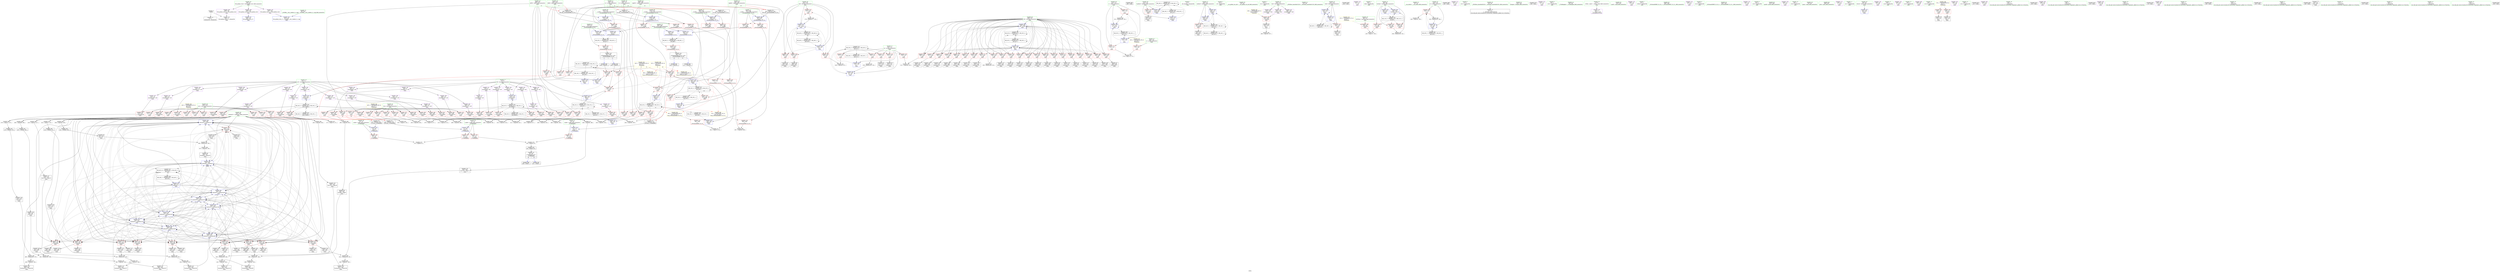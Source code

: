 digraph "SVFG" {
	label="SVFG";

	Node0x55caa30d4110 [shape=record,color=grey,label="{NodeID: 0\nNullPtr}"];
	Node0x55caa30d4110 -> Node0x55caa3109d00[style=solid];
	Node0x55caa30d4110 -> Node0x55caa31198c0[style=solid];
	Node0x55caa311b700 [shape=record,color=blue,label="{NodeID: 360\n134\<--485\nnotbird57\<--frombool167\nmain\n}"];
	Node0x55caa311b700 -> Node0x55caa3115ba0[style=dashed];
	Node0x55caa311b700 -> Node0x55caa3115c70[style=dashed];
	Node0x55caa311b700 -> Node0x55caa3115d40[style=dashed];
	Node0x55caa311b700 -> Node0x55caa3115e10[style=dashed];
	Node0x55caa311b700 -> Node0x55caa3115ee0[style=dashed];
	Node0x55caa311b700 -> Node0x55caa3115fb0[style=dashed];
	Node0x55caa311b700 -> Node0x55caa3116080[style=dashed];
	Node0x55caa311b700 -> Node0x55caa3116150[style=dashed];
	Node0x55caa311b700 -> Node0x55caa3116220[style=dashed];
	Node0x55caa311b700 -> Node0x55caa31162f0[style=dashed];
	Node0x55caa311b700 -> Node0x55caa311b220[style=dashed];
	Node0x55caa311b700 -> Node0x55caa311b2f0[style=dashed];
	Node0x55caa311b700 -> Node0x55caa311b3c0[style=dashed];
	Node0x55caa311b700 -> Node0x55caa311b490[style=dashed];
	Node0x55caa311b700 -> Node0x55caa311b560[style=dashed];
	Node0x55caa311b700 -> Node0x55caa311b630[style=dashed];
	Node0x55caa311b700 -> Node0x55caa311b700[style=dashed];
	Node0x55caa311b700 -> Node0x55caa311b7d0[style=dashed];
	Node0x55caa311b700 -> Node0x55caa311b8a0[style=dashed];
	Node0x55caa311b700 -> Node0x55caa3140de0[style=dashed];
	Node0x55caa3117330 [shape=record,color=red,label="{NodeID: 277\n511\<--136\n\<--i58\nmain\n}"];
	Node0x55caa3117330 -> Node0x55caa310dfe0[style=solid];
	Node0x55caa310b0e0 [shape=record,color=red,label="{NodeID: 194\n81\<--71\n\<--x.addr\n_Z7inRangeiii\n}"];
	Node0x55caa310b0e0 -> Node0x55caa3125ab0[style=solid];
	Node0x55caa3108840 [shape=record,color=black,label="{NodeID: 111\n419\<--418\nconv123\<--cmp122\nmain\n}"];
	Node0x55caa3108840 -> Node0x55caa3125030[style=solid];
	Node0x55caa30e7170 [shape=record,color=green,label="{NodeID: 28\n10\<--11\nwN\<--wN_field_insensitive\nGlob }"];
	Node0x55caa30e7170 -> Node0x55caa310f020[style=solid];
	Node0x55caa30e7170 -> Node0x55caa310f0f0[style=solid];
	Node0x55caa30e7170 -> Node0x55caa310f1c0[style=solid];
	Node0x55caa30e7170 -> Node0x55caa310f290[style=solid];
	Node0x55caa30e7170 -> Node0x55caa310f360[style=solid];
	Node0x55caa30e7170 -> Node0x55caa310f430[style=solid];
	Node0x55caa30e7170 -> Node0x55caa310f500[style=solid];
	Node0x55caa30e7170 -> Node0x55caa310f5d0[style=solid];
	Node0x55caa30e7170 -> Node0x55caa310f6a0[style=solid];
	Node0x55caa30e7170 -> Node0x55caa310f770[style=solid];
	Node0x55caa30e7170 -> Node0x55caa310f840[style=solid];
	Node0x55caa30e7170 -> Node0x55caa310f910[style=solid];
	Node0x55caa30e7170 -> Node0x55caa310f9e0[style=solid];
	Node0x55caa30e7170 -> Node0x55caa310fab0[style=solid];
	Node0x55caa314ade0 [shape=record,color=black,label="{NodeID: 554\nMR_20V_2 = PHI(MR_20V_4, MR_20V_1, )\npts\{105 \}\n}"];
	Node0x55caa314ade0 -> Node0x55caa3119ea0[style=dashed];
	Node0x55caa31257b0 [shape=record,color=grey,label="{NodeID: 471\n582 = cmp(579, 581, )\n}"];
	Node0x55caa31189f0 [shape=record,color=red,label="{NodeID: 305\n514\<--513\n\<--arrayidx184\nmain\n}"];
	Node0x55caa31189f0 -> Node0x55caa3126830[style=solid];
	Node0x55caa310c7a0 [shape=record,color=red,label="{NodeID: 222\n230\<--114\n\<--i\nmain\n}"];
	Node0x55caa310c7a0 -> Node0x55caa3124eb0[style=solid];
	Node0x55caa310e250 [shape=record,color=black,label="{NodeID: 139\n527\<--526\ntobool192\<--\nmain\n}"];
	Node0x55caa3108e70 [shape=record,color=green,label="{NodeID: 56\n128\<--129\nw25\<--w25_field_insensitive\nmain\n}"];
	Node0x55caa3108e70 -> Node0x55caa3115110[style=solid];
	Node0x55caa3108e70 -> Node0x55caa31151e0[style=solid];
	Node0x55caa3108e70 -> Node0x55caa31152b0[style=solid];
	Node0x55caa3108e70 -> Node0x55caa3115380[style=solid];
	Node0x55caa3108e70 -> Node0x55caa3115450[style=solid];
	Node0x55caa3108e70 -> Node0x55caa3115520[style=solid];
	Node0x55caa3108e70 -> Node0x55caa31155f0[style=solid];
	Node0x55caa3108e70 -> Node0x55caa31156c0[style=solid];
	Node0x55caa3171b90 [shape=record,color=black,label="{NodeID: 665\n290 = PHI()\n}"];
	Node0x55caa31141c0 [shape=record,color=grey,label="{NodeID: 499\n418 = cmp(413, 417, )\n}"];
	Node0x55caa31141c0 -> Node0x55caa3108840[style=solid];
	Node0x55caa311a110 [shape=record,color=blue,label="{NodeID: 333\n110\<--139\nm\<--\nmain\n}"];
	Node0x55caa311a110 -> Node0x55caa313e5e0[style=dashed];
	Node0x55caa3115d40 [shape=record,color=red,label="{NodeID: 250\n389\<--134\n\<--notbird57\nmain\n}"];
	Node0x55caa3115d40 -> Node0x55caa3108360[style=solid];
	Node0x55caa3115d40 -> Node0x55caa3108430[style=solid];
	Node0x55caa310f910 [shape=record,color=purple,label="{NodeID: 167\n474\<--10\narrayidx159\<--wN\nmain\n}"];
	Node0x55caa310f910 -> Node0x55caa3118780[style=solid];
	Node0x55caa310a580 [shape=record,color=black,label="{NodeID: 84\n251\<--250\ntobool27\<--\nmain\n}"];
	Node0x55caa30f4820 [shape=record,color=green,label="{NodeID: 1\n7\<--1\n__dso_handle\<--dummyObj\nGlob }"];
	Node0x55caa311b7d0 [shape=record,color=blue,label="{NodeID: 361\n134\<--507\nnotbird57\<--frombool181\nmain\n}"];
	Node0x55caa311b7d0 -> Node0x55caa3115ba0[style=dashed];
	Node0x55caa311b7d0 -> Node0x55caa3115c70[style=dashed];
	Node0x55caa311b7d0 -> Node0x55caa3115d40[style=dashed];
	Node0x55caa311b7d0 -> Node0x55caa3115e10[style=dashed];
	Node0x55caa311b7d0 -> Node0x55caa3115ee0[style=dashed];
	Node0x55caa311b7d0 -> Node0x55caa3115fb0[style=dashed];
	Node0x55caa311b7d0 -> Node0x55caa3116080[style=dashed];
	Node0x55caa311b7d0 -> Node0x55caa3116150[style=dashed];
	Node0x55caa311b7d0 -> Node0x55caa3116220[style=dashed];
	Node0x55caa311b7d0 -> Node0x55caa31162f0[style=dashed];
	Node0x55caa311b7d0 -> Node0x55caa311b220[style=dashed];
	Node0x55caa311b7d0 -> Node0x55caa311b2f0[style=dashed];
	Node0x55caa311b7d0 -> Node0x55caa311b3c0[style=dashed];
	Node0x55caa311b7d0 -> Node0x55caa311b490[style=dashed];
	Node0x55caa311b7d0 -> Node0x55caa311b560[style=dashed];
	Node0x55caa311b7d0 -> Node0x55caa311b630[style=dashed];
	Node0x55caa311b7d0 -> Node0x55caa311b700[style=dashed];
	Node0x55caa311b7d0 -> Node0x55caa311b7d0[style=dashed];
	Node0x55caa311b7d0 -> Node0x55caa311b8a0[style=dashed];
	Node0x55caa311b7d0 -> Node0x55caa3140de0[style=dashed];
	Node0x55caa3117400 [shape=record,color=red,label="{NodeID: 278\n518\<--136\n\<--i58\nmain\n}"];
	Node0x55caa3117400 -> Node0x55caa310e0b0[style=solid];
	Node0x55caa310b1b0 [shape=record,color=red,label="{NodeID: 195\n84\<--71\n\<--x.addr\n_Z7inRangeiii\n}"];
	Node0x55caa310b1b0 -> Node0x55caa3125c30[style=solid];
	Node0x55caa3108910 [shape=record,color=black,label="{NodeID: 112\n421\<--420\ntobool124\<--\nmain\n}"];
	Node0x55caa30e7270 [shape=record,color=green,label="{NodeID: 29\n38\<--42\nllvm.global_ctors\<--llvm.global_ctors_field_insensitive\nGlob }"];
	Node0x55caa30e7270 -> Node0x55caa3110880[style=solid];
	Node0x55caa30e7270 -> Node0x55caa3110980[style=solid];
	Node0x55caa30e7270 -> Node0x55caa3110a80[style=solid];
	Node0x55caa313c3e0 [shape=record,color=black,label="{NodeID: 555\nMR_22V_2 = PHI(MR_22V_4, MR_22V_1, )\npts\{107 \}\n}"];
	Node0x55caa313c3e0 -> Node0x55caa3119f70[style=dashed];
	Node0x55caa3125930 [shape=record,color=grey,label="{NodeID: 472\n484 = cmp(483, 139, )\n}"];
	Node0x55caa3125930 -> Node0x55caa310da30[style=solid];
	Node0x55caa3118ac0 [shape=record,color=red,label="{NodeID: 306\n521\<--520\n\<--arrayidx188\nmain\n}"];
	Node0x55caa3118ac0 -> Node0x55caa3125630[style=solid];
	Node0x55caa310c870 [shape=record,color=red,label="{NodeID: 223\n215\<--116\n\<--h\nmain\n}"];
	Node0x55caa310c870 -> Node0x55caa311a930[style=solid];
	Node0x55caa310e320 [shape=record,color=black,label="{NodeID: 140\n528\<--526\nconv193\<--\nmain\n}"];
	Node0x55caa310e320 -> Node0x55caa3123e30[style=solid];
	Node0x55caa3108f00 [shape=record,color=green,label="{NodeID: 57\n130\<--131\nnotbird\<--notbird_field_insensitive\nmain\n}"];
	Node0x55caa3108f00 -> Node0x55caa3115790[style=solid];
	Node0x55caa3108f00 -> Node0x55caa311ad40[style=solid];
	Node0x55caa3108f00 -> Node0x55caa311aee0[style=solid];
	Node0x55caa3171c60 [shape=record,color=black,label="{NodeID: 666\n296 = PHI(67, )\n}"];
	Node0x55caa3114340 [shape=record,color=grey,label="{NodeID: 500\n411 = cmp(409, 410, )\n}"];
	Node0x55caa311a1e0 [shape=record,color=blue,label="{NodeID: 334\n112\<--171\nhasBird\<--\nmain\n}"];
	Node0x55caa311a1e0 -> Node0x55caa313eae0[style=dashed];
	Node0x55caa3115e10 [shape=record,color=red,label="{NodeID: 251\n420\<--134\n\<--notbird57\nmain\n}"];
	Node0x55caa3115e10 -> Node0x55caa3108910[style=solid];
	Node0x55caa3115e10 -> Node0x55caa31089e0[style=solid];
	Node0x55caa310f9e0 [shape=record,color=purple,label="{NodeID: 168\n490\<--10\narrayidx170\<--wN\nmain\n}"];
	Node0x55caa310f9e0 -> Node0x55caa3118850[style=solid];
	Node0x55caa310a650 [shape=record,color=black,label="{NodeID: 85\n261\<--260\nidxprom33\<--\nmain\n}"];
	Node0x55caa30fd720 [shape=record,color=green,label="{NodeID: 2\n12\<--1\n.str\<--dummyObj\nGlob }"];
	Node0x55caa311b8a0 [shape=record,color=blue,label="{NodeID: 362\n134\<--531\nnotbird57\<--frombool196\nmain\n}"];
	Node0x55caa311b8a0 -> Node0x55caa3115ba0[style=dashed];
	Node0x55caa311b8a0 -> Node0x55caa3115c70[style=dashed];
	Node0x55caa311b8a0 -> Node0x55caa3115d40[style=dashed];
	Node0x55caa311b8a0 -> Node0x55caa3115e10[style=dashed];
	Node0x55caa311b8a0 -> Node0x55caa3115ee0[style=dashed];
	Node0x55caa311b8a0 -> Node0x55caa3115fb0[style=dashed];
	Node0x55caa311b8a0 -> Node0x55caa3116080[style=dashed];
	Node0x55caa311b8a0 -> Node0x55caa3116150[style=dashed];
	Node0x55caa311b8a0 -> Node0x55caa3116220[style=dashed];
	Node0x55caa311b8a0 -> Node0x55caa31162f0[style=dashed];
	Node0x55caa311b8a0 -> Node0x55caa311b220[style=dashed];
	Node0x55caa311b8a0 -> Node0x55caa311b2f0[style=dashed];
	Node0x55caa311b8a0 -> Node0x55caa311b3c0[style=dashed];
	Node0x55caa311b8a0 -> Node0x55caa311b490[style=dashed];
	Node0x55caa311b8a0 -> Node0x55caa311b560[style=dashed];
	Node0x55caa311b8a0 -> Node0x55caa311b630[style=dashed];
	Node0x55caa311b8a0 -> Node0x55caa311b700[style=dashed];
	Node0x55caa311b8a0 -> Node0x55caa311b7d0[style=dashed];
	Node0x55caa311b8a0 -> Node0x55caa311b8a0[style=dashed];
	Node0x55caa311b8a0 -> Node0x55caa3140de0[style=dashed];
	Node0x55caa31174d0 [shape=record,color=red,label="{NodeID: 279\n538\<--136\n\<--i58\nmain\n}"];
	Node0x55caa31174d0 -> Node0x55caa31242b0[style=solid];
	Node0x55caa310b280 [shape=record,color=red,label="{NodeID: 196\n80\<--73\n\<--l.addr\n_Z7inRangeiii\n}"];
	Node0x55caa310b280 -> Node0x55caa3125ab0[style=solid];
	Node0x55caa31089e0 [shape=record,color=black,label="{NodeID: 113\n422\<--420\nconv125\<--\nmain\n}"];
	Node0x55caa31089e0 -> Node0x55caa3125030[style=solid];
	Node0x55caa30e7370 [shape=record,color=green,label="{NodeID: 30\n43\<--44\n__cxx_global_var_init\<--__cxx_global_var_init_field_insensitive\n}"];
	Node0x55caa313c8e0 [shape=record,color=black,label="{NodeID: 556\nMR_24V_2 = PHI(MR_24V_4, MR_24V_1, )\npts\{109 \}\n}"];
	Node0x55caa313c8e0 -> Node0x55caa311a040[style=dashed];
	Node0x55caa3125ab0 [shape=record,color=grey,label="{NodeID: 473\n82 = cmp(80, 81, )\n}"];
	Node0x55caa3118b90 [shape=record,color=red,label="{NodeID: 307\n590\<--570\n\<--retval\n_ZSt3minIiERKT_S2_S2_\n}"];
	Node0x55caa3118b90 -> Node0x55caa310e590[style=solid];
	Node0x55caa310c940 [shape=record,color=red,label="{NodeID: 224\n220\<--118\n\<--w\nmain\n}"];
	Node0x55caa310c940 -> Node0x55caa311aa00[style=solid];
	Node0x55caa310e3f0 [shape=record,color=black,label="{NodeID: 141\n531\<--530\nfrombool196\<--tobool195\nmain\n}"];
	Node0x55caa310e3f0 -> Node0x55caa311b8a0[style=solid];
	Node0x55caa3108f90 [shape=record,color=green,label="{NodeID: 58\n132\<--133\ni29\<--i29_field_insensitive\nmain\n}"];
	Node0x55caa3108f90 -> Node0x55caa3115860[style=solid];
	Node0x55caa3108f90 -> Node0x55caa3115930[style=solid];
	Node0x55caa3108f90 -> Node0x55caa3115a00[style=solid];
	Node0x55caa3108f90 -> Node0x55caa3115ad0[style=solid];
	Node0x55caa3108f90 -> Node0x55caa311ae10[style=solid];
	Node0x55caa3108f90 -> Node0x55caa311afb0[style=solid];
	Node0x55caa3171d70 [shape=record,color=black,label="{NodeID: 667\n301 = PHI(67, )\n}"];
	Node0x55caa3151430 [shape=record,color=yellow,style=double,label="{NodeID: 584\n40V_1 = ENCHI(MR_40V_0)\npts\{127 \}\nFun[main]}"];
	Node0x55caa3151430 -> Node0x55caa310cbb0[style=dashed];
	Node0x55caa3151430 -> Node0x55caa310cc80[style=dashed];
	Node0x55caa3151430 -> Node0x55caa310cd50[style=dashed];
	Node0x55caa3151430 -> Node0x55caa310ce20[style=dashed];
	Node0x55caa3151430 -> Node0x55caa3114e10[style=dashed];
	Node0x55caa3151430 -> Node0x55caa3114ea0[style=dashed];
	Node0x55caa3151430 -> Node0x55caa3114f70[style=dashed];
	Node0x55caa3151430 -> Node0x55caa3115040[style=dashed];
	Node0x55caa31144c0 [shape=record,color=grey,label="{NodeID: 501\n424 = cmp(423, 139, )\n}"];
	Node0x55caa31144c0 -> Node0x55caa3108ab0[style=solid];
	Node0x55caa311a2b0 [shape=record,color=blue,label="{NodeID: 335\n114\<--139\ni\<--\nmain\n}"];
	Node0x55caa311a2b0 -> Node0x55caa310c6d0[style=dashed];
	Node0x55caa311a2b0 -> Node0x55caa310c7a0[style=dashed];
	Node0x55caa311a2b0 -> Node0x55caa311aba0[style=dashed];
	Node0x55caa311a2b0 -> Node0x55caa314cf20[style=dashed];
	Node0x55caa3115ee0 [shape=record,color=red,label="{NodeID: 252\n435\<--134\n\<--notbird57\nmain\n}"];
	Node0x55caa3115ee0 -> Node0x55caa310cfa0[style=solid];
	Node0x55caa3115ee0 -> Node0x55caa310d070[style=solid];
	Node0x55caa310fab0 [shape=record,color=purple,label="{NodeID: 169\n520\<--10\narrayidx188\<--wN\nmain\n}"];
	Node0x55caa310fab0 -> Node0x55caa3118ac0[style=solid];
	Node0x55caa310a720 [shape=record,color=black,label="{NodeID: 86\n268\<--267\nidxprom36\<--\nmain\n}"];
	Node0x55caa30e5f40 [shape=record,color=green,label="{NodeID: 3\n14\<--1\n.str.1\<--dummyObj\nGlob }"];
	Node0x55caa311b970 [shape=record,color=blue,label="{NodeID: 363\n136\<--539\ni58\<--inc202\nmain\n}"];
	Node0x55caa311b970 -> Node0x55caa31163c0[style=dashed];
	Node0x55caa311b970 -> Node0x55caa3116490[style=dashed];
	Node0x55caa311b970 -> Node0x55caa3116560[style=dashed];
	Node0x55caa311b970 -> Node0x55caa3116630[style=dashed];
	Node0x55caa311b970 -> Node0x55caa3116700[style=dashed];
	Node0x55caa311b970 -> Node0x55caa31167d0[style=dashed];
	Node0x55caa311b970 -> Node0x55caa31168a0[style=dashed];
	Node0x55caa311b970 -> Node0x55caa3116970[style=dashed];
	Node0x55caa311b970 -> Node0x55caa3116a40[style=dashed];
	Node0x55caa311b970 -> Node0x55caa3116b10[style=dashed];
	Node0x55caa311b970 -> Node0x55caa3116be0[style=dashed];
	Node0x55caa311b970 -> Node0x55caa3116cb0[style=dashed];
	Node0x55caa311b970 -> Node0x55caa3116d80[style=dashed];
	Node0x55caa311b970 -> Node0x55caa3116e50[style=dashed];
	Node0x55caa311b970 -> Node0x55caa3116f20[style=dashed];
	Node0x55caa311b970 -> Node0x55caa3116ff0[style=dashed];
	Node0x55caa311b970 -> Node0x55caa31170c0[style=dashed];
	Node0x55caa311b970 -> Node0x55caa3117190[style=dashed];
	Node0x55caa311b970 -> Node0x55caa3117260[style=dashed];
	Node0x55caa311b970 -> Node0x55caa3117330[style=dashed];
	Node0x55caa311b970 -> Node0x55caa3117400[style=dashed];
	Node0x55caa311b970 -> Node0x55caa31174d0[style=dashed];
	Node0x55caa311b970 -> Node0x55caa311b970[style=dashed];
	Node0x55caa311b970 -> Node0x55caa31412e0[style=dashed];
	Node0x55caa31175a0 [shape=record,color=red,label="{NodeID: 280\n184\<--183\n\<--arrayidx\nmain\n}"];
	Node0x55caa31175a0 -> Node0x55caa310a240[style=solid];
	Node0x55caa310b350 [shape=record,color=red,label="{NodeID: 197\n85\<--75\n\<--r.addr\n_Z7inRangeiii\n}"];
	Node0x55caa310b350 -> Node0x55caa3125c30[style=solid];
	Node0x55caa3108ab0 [shape=record,color=black,label="{NodeID: 114\n425\<--424\nfrombool128\<--tobool127\nmain\n}"];
	Node0x55caa3108ab0 -> Node0x55caa311b490[style=solid];
	Node0x55caa30e7470 [shape=record,color=green,label="{NodeID: 31\n47\<--48\n_ZNSt8ios_base4InitC1Ev\<--_ZNSt8ios_base4InitC1Ev_field_insensitive\n}"];
	Node0x55caa313c9d0 [shape=record,color=black,label="{NodeID: 557\nMR_26V_2 = PHI(MR_26V_4, MR_26V_1, )\npts\{111 \}\n}"];
	Node0x55caa313c9d0 -> Node0x55caa311a110[style=dashed];
	Node0x55caa3125c30 [shape=record,color=grey,label="{NodeID: 474\n86 = cmp(84, 85, )\n}"];
	Node0x55caa3125c30 -> Node0x55caa3123890[style=solid];
	Node0x55caa3118c60 [shape=record,color=red,label="{NodeID: 308\n580\<--572\n\<--__a.addr\n_ZSt3minIiERKT_S2_S2_\n}"];
	Node0x55caa3118c60 -> Node0x55caa3119070[style=solid];
	Node0x55caa310ca10 [shape=record,color=red,label="{NodeID: 225\n194\<--122\n\<--bird\nmain\n}"];
	Node0x55caa310ca10 -> Node0x55caa310a310[style=solid];
	Node0x55caa310e4c0 [shape=record,color=black,label="{NodeID: 142\n543\<--542\ntobool204\<--\nmain\n}"];
	Node0x55caa3109020 [shape=record,color=green,label="{NodeID: 59\n134\<--135\nnotbird57\<--notbird57_field_insensitive\nmain\n}"];
	Node0x55caa3109020 -> Node0x55caa3115ba0[style=solid];
	Node0x55caa3109020 -> Node0x55caa3115c70[style=solid];
	Node0x55caa3109020 -> Node0x55caa3115d40[style=solid];
	Node0x55caa3109020 -> Node0x55caa3115e10[style=solid];
	Node0x55caa3109020 -> Node0x55caa3115ee0[style=solid];
	Node0x55caa3109020 -> Node0x55caa3115fb0[style=solid];
	Node0x55caa3109020 -> Node0x55caa3116080[style=solid];
	Node0x55caa3109020 -> Node0x55caa3116150[style=solid];
	Node0x55caa3109020 -> Node0x55caa3116220[style=solid];
	Node0x55caa3109020 -> Node0x55caa31162f0[style=solid];
	Node0x55caa3109020 -> Node0x55caa311b080[style=solid];
	Node0x55caa3109020 -> Node0x55caa311b220[style=solid];
	Node0x55caa3109020 -> Node0x55caa311b2f0[style=solid];
	Node0x55caa3109020 -> Node0x55caa311b3c0[style=solid];
	Node0x55caa3109020 -> Node0x55caa311b490[style=solid];
	Node0x55caa3109020 -> Node0x55caa311b560[style=solid];
	Node0x55caa3109020 -> Node0x55caa311b630[style=solid];
	Node0x55caa3109020 -> Node0x55caa311b700[style=solid];
	Node0x55caa3109020 -> Node0x55caa311b7d0[style=solid];
	Node0x55caa3109020 -> Node0x55caa311b8a0[style=solid];
	Node0x55caa3171eb0 [shape=record,color=black,label="{NodeID: 668\n304 = PHI()\n}"];
	Node0x55caa3151510 [shape=record,color=yellow,style=double,label="{NodeID: 585\n42V_1 = ENCHI(MR_42V_0)\npts\{129 \}\nFun[main]}"];
	Node0x55caa3151510 -> Node0x55caa3115110[style=dashed];
	Node0x55caa3151510 -> Node0x55caa31151e0[style=dashed];
	Node0x55caa3151510 -> Node0x55caa31152b0[style=dashed];
	Node0x55caa3151510 -> Node0x55caa3115380[style=dashed];
	Node0x55caa3151510 -> Node0x55caa3115450[style=dashed];
	Node0x55caa3151510 -> Node0x55caa3115520[style=dashed];
	Node0x55caa3151510 -> Node0x55caa31155f0[style=dashed];
	Node0x55caa3151510 -> Node0x55caa31156c0[style=dashed];
	Node0x55caa3114640 [shape=record,color=grey,label="{NodeID: 502\n258 = cmp(256, 257, )\n}"];
	Node0x55caa311a380 [shape=record,color=blue,label="{NodeID: 336\n122\<--182\nbird\<--\nmain\n}"];
	Node0x55caa311a380 -> Node0x55caa310ca10[style=dashed];
	Node0x55caa311a380 -> Node0x55caa311a380[style=dashed];
	Node0x55caa311a380 -> Node0x55caa311a450[style=dashed];
	Node0x55caa311a380 -> Node0x55caa314d3f0[style=dashed];
	Node0x55caa3115fb0 [shape=record,color=red,label="{NodeID: 253\n447\<--134\n\<--notbird57\nmain\n}"];
	Node0x55caa3115fb0 -> Node0x55caa310d2e0[style=solid];
	Node0x55caa3115fb0 -> Node0x55caa310d3b0[style=solid];
	Node0x55caa310fb80 [shape=record,color=purple,label="{NodeID: 170\n141\<--12\n\<--.str\nmain\n}"];
	Node0x55caa310a7f0 [shape=record,color=black,label="{NodeID: 87\n282\<--281\ntobool44\<--\nmain\n}"];
	Node0x55caa30e56f0 [shape=record,color=green,label="{NodeID: 4\n16\<--1\nstdin\<--dummyObj\nGlob }"];
	Node0x55caa311ba40 [shape=record,color=blue,label="{NodeID: 364\n98\<--556\ntestInd\<--inc213\nmain\n}"];
	Node0x55caa311ba40 -> Node0x55caa314a3e0[style=dashed];
	Node0x55caa3117670 [shape=record,color=red,label="{NodeID: 281\n201\<--198\n\<--call12\nmain\n}"];
	Node0x55caa3117670 -> Node0x55caa311a5f0[style=solid];
	Node0x55caa310b420 [shape=record,color=red,label="{NodeID: 198\n158\<--96\n\<--testNum\nmain\n}"];
	Node0x55caa310b420 -> Node0x55caa3125db0[style=solid];
	Node0x55caa3108b80 [shape=record,color=black,label="{NodeID: 115\n429\<--428\nidxprom130\<--\nmain\n}"];
	Node0x55caa30e7570 [shape=record,color=green,label="{NodeID: 32\n53\<--54\n__cxa_atexit\<--__cxa_atexit_field_insensitive\n}"];
	Node0x55caa313cac0 [shape=record,color=black,label="{NodeID: 558\nMR_28V_2 = PHI(MR_28V_4, MR_28V_1, )\npts\{113 \}\n}"];
	Node0x55caa313cac0 -> Node0x55caa311a1e0[style=dashed];
	Node0x55caa3125db0 [shape=record,color=grey,label="{NodeID: 475\n159 = cmp(157, 158, )\n}"];
	Node0x55caa3118d30 [shape=record,color=red,label="{NodeID: 309\n587\<--572\n\<--__a.addr\n_ZSt3minIiERKT_S2_S2_\n}"];
	Node0x55caa3118d30 -> Node0x55caa311bd80[style=solid];
	Node0x55caa310cae0 [shape=record,color=red,label="{NodeID: 226\n242\<--124\n\<--p\nmain\n}"];
	Node0x55caa310cae0 -> Node0x55caa3124d30[style=solid];
	Node0x55caa310cae0 -> Node0x55caa3125f30[style=solid];
	Node0x55caa310e590 [shape=record,color=black,label="{NodeID: 143\n567\<--590\n_ZSt3minIiERKT_S2_S2__ret\<--\n_ZSt3minIiERKT_S2_S2_\n|{<s0>9|<s1>11}}"];
	Node0x55caa310e590:s0 -> Node0x55caa3171550[style=solid,color=blue];
	Node0x55caa310e590:s1 -> Node0x55caa3171840[style=solid,color=blue];
	Node0x55caa31090b0 [shape=record,color=green,label="{NodeID: 60\n136\<--137\ni58\<--i58_field_insensitive\nmain\n}"];
	Node0x55caa31090b0 -> Node0x55caa31163c0[style=solid];
	Node0x55caa31090b0 -> Node0x55caa3116490[style=solid];
	Node0x55caa31090b0 -> Node0x55caa3116560[style=solid];
	Node0x55caa31090b0 -> Node0x55caa3116630[style=solid];
	Node0x55caa31090b0 -> Node0x55caa3116700[style=solid];
	Node0x55caa31090b0 -> Node0x55caa31167d0[style=solid];
	Node0x55caa31090b0 -> Node0x55caa31168a0[style=solid];
	Node0x55caa31090b0 -> Node0x55caa3116970[style=solid];
	Node0x55caa31090b0 -> Node0x55caa3116a40[style=solid];
	Node0x55caa31090b0 -> Node0x55caa3116b10[style=solid];
	Node0x55caa31090b0 -> Node0x55caa3116be0[style=solid];
	Node0x55caa31090b0 -> Node0x55caa3116cb0[style=solid];
	Node0x55caa31090b0 -> Node0x55caa3116d80[style=solid];
	Node0x55caa31090b0 -> Node0x55caa3116e50[style=solid];
	Node0x55caa31090b0 -> Node0x55caa3116f20[style=solid];
	Node0x55caa31090b0 -> Node0x55caa3116ff0[style=solid];
	Node0x55caa31090b0 -> Node0x55caa31170c0[style=solid];
	Node0x55caa31090b0 -> Node0x55caa3117190[style=solid];
	Node0x55caa31090b0 -> Node0x55caa3117260[style=solid];
	Node0x55caa31090b0 -> Node0x55caa3117330[style=solid];
	Node0x55caa31090b0 -> Node0x55caa3117400[style=solid];
	Node0x55caa31090b0 -> Node0x55caa31174d0[style=solid];
	Node0x55caa31090b0 -> Node0x55caa311b150[style=solid];
	Node0x55caa31090b0 -> Node0x55caa311b970[style=solid];
	Node0x55caa3171f80 [shape=record,color=black,label="{NodeID: 669\n546 = PHI()\n}"];
	Node0x55caa31147c0 [shape=record,color=grey,label="{NodeID: 503\n332 = cmp(327, 331, )\n}"];
	Node0x55caa311a450 [shape=record,color=blue,label="{NodeID: 337\n122\<--171\nbird\<--\nmain\n}"];
	Node0x55caa311a450 -> Node0x55caa310ca10[style=dashed];
	Node0x55caa311a450 -> Node0x55caa311a380[style=dashed];
	Node0x55caa311a450 -> Node0x55caa314d3f0[style=dashed];
	Node0x55caa3116080 [shape=record,color=red,label="{NodeID: 254\n480\<--134\n\<--notbird57\nmain\n}"];
	Node0x55caa3116080 -> Node0x55caa310d890[style=solid];
	Node0x55caa3116080 -> Node0x55caa310d960[style=solid];
	Node0x55caa310fc50 [shape=record,color=purple,label="{NodeID: 171\n142\<--14\n\<--.str.1\nmain\n}"];
	Node0x55caa310a8c0 [shape=record,color=black,label="{NodeID: 88\n314\<--313\nidxprom62\<--\nmain\n}"];
	Node0x55caa30e5780 [shape=record,color=green,label="{NodeID: 5\n17\<--1\n.str.2\<--dummyObj\nGlob }"];
	Node0x55caa311bb10 [shape=record,color=blue,label="{NodeID: 365\n572\<--568\n__a.addr\<--__a\n_ZSt3minIiERKT_S2_S2_\n}"];
	Node0x55caa311bb10 -> Node0x55caa3118c60[style=dashed];
	Node0x55caa311bb10 -> Node0x55caa3118d30[style=dashed];
	Node0x55caa3117740 [shape=record,color=red,label="{NodeID: 282\n206\<--203\n\<--call13\nmain\n}"];
	Node0x55caa3117740 -> Node0x55caa311a6c0[style=solid];
	Node0x55caa310b4f0 [shape=record,color=red,label="{NodeID: 199\n157\<--98\n\<--testInd\nmain\n}"];
	Node0x55caa310b4f0 -> Node0x55caa3125db0[style=solid];
	Node0x55caa310cfa0 [shape=record,color=black,label="{NodeID: 116\n436\<--435\ntobool134\<--\nmain\n}"];
	Node0x55caa30e7670 [shape=record,color=green,label="{NodeID: 33\n52\<--58\n_ZNSt8ios_base4InitD1Ev\<--_ZNSt8ios_base4InitD1Ev_field_insensitive\n}"];
	Node0x55caa30e7670 -> Node0x55caa3109e00[style=solid];
	Node0x55caa314cf20 [shape=record,color=black,label="{NodeID: 559\nMR_30V_2 = PHI(MR_30V_4, MR_30V_1, )\npts\{115 \}\n}"];
	Node0x55caa314cf20 -> Node0x55caa311a2b0[style=dashed];
	Node0x55caa3125f30 [shape=record,color=grey,label="{NodeID: 476\n246 = cmp(242, 139, )\n}"];
	Node0x55caa3118e00 [shape=record,color=red,label="{NodeID: 310\n578\<--574\n\<--__b.addr\n_ZSt3minIiERKT_S2_S2_\n}"];
	Node0x55caa3118e00 -> Node0x55caa3118fa0[style=solid];
	Node0x55caa310cbb0 [shape=record,color=red,label="{NodeID: 227\n264\<--126\n\<--h24\nmain\n}"];
	Node0x55caa310cbb0 -> Node0x55caa3114ac0[style=solid];
	Node0x55caa310e660 [shape=record,color=black,label="{NodeID: 144\n592\<--615\n_ZSt3maxIiERKT_S2_S2__ret\<--\n_ZSt3maxIiERKT_S2_S2_\n|{<s0>10|<s1>12}}"];
	Node0x55caa310e660:s0 -> Node0x55caa3171740[style=solid,color=blue];
	Node0x55caa310e660:s1 -> Node0x55caa3171980[style=solid,color=blue];
	Node0x55caa3109180 [shape=record,color=green,label="{NodeID: 61\n144\<--145\nfreopen\<--freopen_field_insensitive\n}"];
	Node0x55caa3172050 [shape=record,color=black,label="{NodeID: 670\n549 = PHI()\n}"];
	Node0x55caa3114940 [shape=record,color=grey,label="{NodeID: 504\n369 = cmp(368, 139, )\n}"];
	Node0x55caa3114940 -> Node0x55caa3108020[style=solid];
	Node0x55caa311a520 [shape=record,color=blue,label="{NodeID: 338\n112\<--182\nhasBird\<--\nmain\n}"];
	Node0x55caa311a520 -> Node0x55caa313eae0[style=dashed];
	Node0x55caa3116150 [shape=record,color=red,label="{NodeID: 255\n502\<--134\n\<--notbird57\nmain\n}"];
	Node0x55caa3116150 -> Node0x55caa310dd70[style=solid];
	Node0x55caa3116150 -> Node0x55caa310de40[style=solid];
	Node0x55caa310fd20 [shape=record,color=purple,label="{NodeID: 172\n147\<--17\n\<--.str.2\nmain\n}"];
	Node0x55caa310a990 [shape=record,color=black,label="{NodeID: 89\n321\<--320\nidxprom66\<--\nmain\n}"];
	Node0x55caa30e5810 [shape=record,color=green,label="{NodeID: 6\n19\<--1\n.str.3\<--dummyObj\nGlob }"];
	Node0x55caa3122210 [shape=record,color=black,label="{NodeID: 449\n524 = PHI(89, 522, )\n}"];
	Node0x55caa3122210 -> Node0x55caa310e180[style=solid];
	Node0x55caa311bbe0 [shape=record,color=blue,label="{NodeID: 366\n574\<--569\n__b.addr\<--__b\n_ZSt3minIiERKT_S2_S2_\n}"];
	Node0x55caa311bbe0 -> Node0x55caa3118e00[style=dashed];
	Node0x55caa311bbe0 -> Node0x55caa3118ed0[style=dashed];
	Node0x55caa3117810 [shape=record,color=red,label="{NodeID: 283\n209\<--208\n\<--call14\nmain\n}"];
	Node0x55caa3117810 -> Node0x55caa311a790[style=solid];
	Node0x55caa310b5c0 [shape=record,color=red,label="{NodeID: 200\n234\<--98\n\<--testInd\nmain\n}"];
	Node0x55caa310d070 [shape=record,color=black,label="{NodeID: 117\n437\<--435\nfrombool136\<--\nmain\n}"];
	Node0x55caa310d070 -> Node0x55caa311b560[style=solid];
	Node0x55caa30e7770 [shape=record,color=green,label="{NodeID: 34\n65\<--66\n_Z7inRangeiii\<--_Z7inRangeiii_field_insensitive\n}"];
	Node0x55caa314d3f0 [shape=record,color=black,label="{NodeID: 560\nMR_36V_2 = PHI(MR_36V_3, MR_36V_1, )\npts\{123 \}\n}"];
	Node0x55caa314d3f0 -> Node0x55caa311a380[style=dashed];
	Node0x55caa314d3f0 -> Node0x55caa314d3f0[style=dashed];
	Node0x55caa31260b0 [shape=record,color=grey,label="{NodeID: 477\n500 = cmp(495, 499, )\n}"];
	Node0x55caa31260b0 -> Node0x55caa310dca0[style=solid];
	Node0x55caa3118ed0 [shape=record,color=red,label="{NodeID: 311\n584\<--574\n\<--__b.addr\n_ZSt3minIiERKT_S2_S2_\n}"];
	Node0x55caa3118ed0 -> Node0x55caa311bcb0[style=solid];
	Node0x55caa310cc80 [shape=record,color=red,label="{NodeID: 228\n293\<--126\n\<--h24\nmain\n|{<s0>18}}"];
	Node0x55caa310cc80:s0 -> Node0x55caa3172150[style=solid,color=red];
	Node0x55caa310e730 [shape=record,color=purple,label="{NodeID: 145\n49\<--4\n\<--_ZStL8__ioinit\n__cxx_global_var_init\n}"];
	Node0x55caa3109250 [shape=record,color=green,label="{NodeID: 62\n152\<--153\nscanf\<--scanf_field_insensitive\n}"];
	Node0x55caa3172150 [shape=record,color=black,label="{NodeID: 671\n68 = PHI(293, 298, )\n0th arg _Z7inRangeiii }"];
	Node0x55caa3172150 -> Node0x55caa31199c0[style=solid];
	Node0x55caa3114ac0 [shape=record,color=grey,label="{NodeID: 505\n265 = cmp(263, 264, )\n}"];
	Node0x55caa311a5f0 [shape=record,color=blue,label="{NodeID: 339\n102\<--201\nleftH\<--\nmain\n}"];
	Node0x55caa311a5f0 -> Node0x55caa3117810[style=dashed];
	Node0x55caa311a5f0 -> Node0x55caa313d1e0[style=dashed];
	Node0x55caa3116220 [shape=record,color=red,label="{NodeID: 256\n526\<--134\n\<--notbird57\nmain\n}"];
	Node0x55caa3116220 -> Node0x55caa310e250[style=solid];
	Node0x55caa3116220 -> Node0x55caa310e320[style=solid];
	Node0x55caa310fdf0 [shape=record,color=purple,label="{NodeID: 173\n148\<--19\n\<--.str.3\nmain\n}"];
	Node0x55caa310aa60 [shape=record,color=black,label="{NodeID: 90\n329\<--328\nidxprom70\<--\nmain\n}"];
	Node0x55caa30e58a0 [shape=record,color=green,label="{NodeID: 7\n21\<--1\nstdout\<--dummyObj\nGlob }"];
	Node0x55caa31227b0 [shape=record,color=black,label="{NodeID: 450\n341 = PHI(89, 339, )\n}"];
	Node0x55caa31227b0 -> Node0x55caa310ac00[style=solid];
	Node0x55caa311bcb0 [shape=record,color=blue,label="{NodeID: 367\n570\<--584\nretval\<--\n_ZSt3minIiERKT_S2_S2_\n}"];
	Node0x55caa311bcb0 -> Node0x55caa31499e0[style=dashed];
	Node0x55caa31178e0 [shape=record,color=red,label="{NodeID: 284\n212\<--211\n\<--call15\nmain\n}"];
	Node0x55caa31178e0 -> Node0x55caa311a860[style=solid];
	Node0x55caa310b690 [shape=record,color=red,label="{NodeID: 201\n555\<--98\n\<--testInd\nmain\n}"];
	Node0x55caa310b690 -> Node0x55caa3123fb0[style=solid];
	Node0x55caa310d140 [shape=record,color=black,label="{NodeID: 118\n442\<--441\nidxprom138\<--\nmain\n}"];
	Node0x55caa30e7870 [shape=record,color=green,label="{NodeID: 35\n71\<--72\nx.addr\<--x.addr_field_insensitive\n_Z7inRangeiii\n}"];
	Node0x55caa30e7870 -> Node0x55caa310b0e0[style=solid];
	Node0x55caa30e7870 -> Node0x55caa310b1b0[style=solid];
	Node0x55caa30e7870 -> Node0x55caa31199c0[style=solid];
	Node0x55caa314d8f0 [shape=record,color=black,label="{NodeID: 561\nMR_38V_2 = PHI(MR_38V_4, MR_38V_1, )\npts\{125 \}\n}"];
	Node0x55caa314d8f0 -> Node0x55caa310cae0[style=dashed];
	Node0x55caa314d8f0 -> Node0x55caa311ac70[style=dashed];
	Node0x55caa3126230 [shape=record,color=grey,label="{NodeID: 478\n493 = cmp(491, 492, )\n}"];
	Node0x55caa3118fa0 [shape=record,color=red,label="{NodeID: 312\n579\<--578\n\<--\n_ZSt3minIiERKT_S2_S2_\n}"];
	Node0x55caa3118fa0 -> Node0x55caa31257b0[style=solid];
	Node0x55caa310cd50 [shape=record,color=red,label="{NodeID: 229\n327\<--126\n\<--h24\nmain\n}"];
	Node0x55caa310cd50 -> Node0x55caa31147c0[style=solid];
	Node0x55caa310e800 [shape=record,color=purple,label="{NodeID: 146\n218\<--8\narrayidx16\<--hN\nmain\n}"];
	Node0x55caa310e800 -> Node0x55caa311a930[style=solid];
	Node0x55caa3109320 [shape=record,color=green,label="{NodeID: 63\n199\<--200\n_ZSt3minIiERKT_S2_S2_\<--_ZSt3minIiERKT_S2_S2__field_insensitive\n}"];
	Node0x55caa3172450 [shape=record,color=black,label="{NodeID: 672\n69 = PHI(294, 299, )\n1st arg _Z7inRangeiii }"];
	Node0x55caa3172450 -> Node0x55caa3119a90[style=solid];
	Node0x55caa3114c40 [shape=record,color=grey,label="{NodeID: 506\n339 = cmp(334, 338, )\n}"];
	Node0x55caa3114c40 -> Node0x55caa31227b0[style=solid];
	Node0x55caa311a6c0 [shape=record,color=blue,label="{NodeID: 340\n104\<--206\nrightH\<--\nmain\n}"];
	Node0x55caa311a6c0 -> Node0x55caa31178e0[style=dashed];
	Node0x55caa311a6c0 -> Node0x55caa313d6e0[style=dashed];
	Node0x55caa31162f0 [shape=record,color=red,label="{NodeID: 257\n542\<--134\n\<--notbird57\nmain\n}"];
	Node0x55caa31162f0 -> Node0x55caa310e4c0[style=solid];
	Node0x55caa310fec0 [shape=record,color=purple,label="{NodeID: 174\n150\<--22\n\<--.str.4\nmain\n}"];
	Node0x55caa310ab30 [shape=record,color=black,label="{NodeID: 91\n336\<--335\nidxprom73\<--\nmain\n}"];
	Node0x55caa30e5930 [shape=record,color=green,label="{NodeID: 8\n22\<--1\n.str.4\<--dummyObj\nGlob }"];
	Node0x55caa3122d50 [shape=record,color=black,label="{NodeID: 451\n387 = PHI(89, 385, )\n}"];
	Node0x55caa3122d50 -> Node0x55caa3108290[style=solid];
	Node0x55caa311bd80 [shape=record,color=blue,label="{NodeID: 368\n570\<--587\nretval\<--\n_ZSt3minIiERKT_S2_S2_\n}"];
	Node0x55caa311bd80 -> Node0x55caa31499e0[style=dashed];
	Node0x55caa31179b0 [shape=record,color=red,label="{NodeID: 285\n263\<--262\n\<--arrayidx34\nmain\n}"];
	Node0x55caa31179b0 -> Node0x55caa3114ac0[style=solid];
	Node0x55caa310b760 [shape=record,color=red,label="{NodeID: 202\n175\<--100\n\<--n\nmain\n}"];
	Node0x55caa310b760 -> Node0x55caa31269b0[style=solid];
	Node0x55caa310d210 [shape=record,color=black,label="{NodeID: 119\n446\<--445\nconv141\<--cmp140\nmain\n}"];
	Node0x55caa310d210 -> Node0x55caa3124a30[style=solid];
	Node0x55caa30e7940 [shape=record,color=green,label="{NodeID: 36\n73\<--74\nl.addr\<--l.addr_field_insensitive\n_Z7inRangeiii\n}"];
	Node0x55caa30e7940 -> Node0x55caa310b280[style=solid];
	Node0x55caa30e7940 -> Node0x55caa3119a90[style=solid];
	Node0x55caa314ddf0 [shape=record,color=black,label="{NodeID: 562\nMR_44V_2 = PHI(MR_44V_3, MR_44V_1, )\npts\{131 \}\n}"];
	Node0x55caa314ddf0 -> Node0x55caa311ad40[style=dashed];
	Node0x55caa314ddf0 -> Node0x55caa31403e0[style=dashed];
	Node0x55caa314ddf0 -> Node0x55caa314ddf0[style=dashed];
	Node0x55caa31263b0 [shape=record,color=grey,label="{NodeID: 479\n311 = cmp(309, 310, )\n}"];
	Node0x55caa3119070 [shape=record,color=red,label="{NodeID: 313\n581\<--580\n\<--\n_ZSt3minIiERKT_S2_S2_\n}"];
	Node0x55caa3119070 -> Node0x55caa31257b0[style=solid];
	Node0x55caa310ce20 [shape=record,color=red,label="{NodeID: 230\n358\<--126\n\<--h24\nmain\n}"];
	Node0x55caa310ce20 -> Node0x55caa3113d40[style=solid];
	Node0x55caa310e8d0 [shape=record,color=purple,label="{NodeID: 147\n262\<--8\narrayidx34\<--hN\nmain\n}"];
	Node0x55caa310e8d0 -> Node0x55caa31179b0[style=solid];
	Node0x55caa3109420 [shape=record,color=green,label="{NodeID: 64\n204\<--205\n_ZSt3maxIiERKT_S2_S2_\<--_ZSt3maxIiERKT_S2_S2__field_insensitive\n}"];
	Node0x55caa31725d0 [shape=record,color=black,label="{NodeID: 673\n70 = PHI(295, 300, )\n2nd arg _Z7inRangeiii }"];
	Node0x55caa31725d0 -> Node0x55caa3119b60[style=solid];
	Node0x55caa312ae00 [shape=record,color=grey,label="{NodeID: 507\n272 = cmp(270, 271, )\n}"];
	Node0x55caa311a790 [shape=record,color=blue,label="{NodeID: 341\n106\<--209\nleftW\<--\nmain\n}"];
	Node0x55caa311a790 -> Node0x55caa313dbe0[style=dashed];
	Node0x55caa31163c0 [shape=record,color=red,label="{NodeID: 258\n309\<--136\n\<--i58\nmain\n}"];
	Node0x55caa31163c0 -> Node0x55caa31263b0[style=solid];
	Node0x55caa310ff90 [shape=record,color=purple,label="{NodeID: 175\n161\<--22\n\<--.str.4\nmain\n}"];
	Node0x55caa310ac00 [shape=record,color=black,label="{NodeID: 92\n342\<--341\nconv76\<--\nmain\n}"];
	Node0x55caa310ac00 -> Node0x55caa31248b0[style=solid];
	Node0x55caa30e6ba0 [shape=record,color=green,label="{NodeID: 9\n24\<--1\n.str.5\<--dummyObj\nGlob }"];
	Node0x55caa31232f0 [shape=record,color=black,label="{NodeID: 452\n478 = PHI(89, 476, )\n}"];
	Node0x55caa31232f0 -> Node0x55caa310d7c0[style=solid];
	Node0x55caa311be50 [shape=record,color=blue,label="{NodeID: 369\n597\<--593\n__a.addr\<--__a\n_ZSt3maxIiERKT_S2_S2_\n}"];
	Node0x55caa311be50 -> Node0x55caa3119210[style=dashed];
	Node0x55caa311be50 -> Node0x55caa31192e0[style=dashed];
	Node0x55caa3117a80 [shape=record,color=red,label="{NodeID: 286\n270\<--269\n\<--arrayidx37\nmain\n}"];
	Node0x55caa3117a80 -> Node0x55caa312ae00[style=solid];
	Node0x55caa310b830 [shape=record,color=red,label="{NodeID: 203\n294\<--102\n\<--leftH\nmain\n|{<s0>18}}"];
	Node0x55caa310b830:s0 -> Node0x55caa3172450[style=solid,color=red];
	Node0x55caa310d2e0 [shape=record,color=black,label="{NodeID: 120\n448\<--447\ntobool142\<--\nmain\n}"];
	Node0x55caa30e7a10 [shape=record,color=green,label="{NodeID: 37\n75\<--76\nr.addr\<--r.addr_field_insensitive\n_Z7inRangeiii\n}"];
	Node0x55caa30e7a10 -> Node0x55caa310b350[style=solid];
	Node0x55caa30e7a10 -> Node0x55caa3119b60[style=solid];
	Node0x55caa314e2f0 [shape=record,color=black,label="{NodeID: 563\nMR_46V_2 = PHI(MR_46V_3, MR_46V_1, )\npts\{133 \}\n}"];
	Node0x55caa314e2f0 -> Node0x55caa311ae10[style=dashed];
	Node0x55caa314e2f0 -> Node0x55caa31408e0[style=dashed];
	Node0x55caa314e2f0 -> Node0x55caa314e2f0[style=dashed];
	Node0x55caa3126530 [shape=record,color=grey,label="{NodeID: 480\n469 = cmp(464, 468, )\n}"];
	Node0x55caa3119140 [shape=record,color=red,label="{NodeID: 314\n615\<--595\n\<--retval\n_ZSt3maxIiERKT_S2_S2_\n}"];
	Node0x55caa3119140 -> Node0x55caa310e660[style=solid];
	Node0x55caa3114e10 [shape=record,color=red,label="{NodeID: 231\n373\<--126\n\<--h24\nmain\n}"];
	Node0x55caa3114e10 -> Node0x55caa3113bc0[style=solid];
	Node0x55caa310e9a0 [shape=record,color=purple,label="{NodeID: 148\n315\<--8\narrayidx63\<--hN\nmain\n}"];
	Node0x55caa310e9a0 -> Node0x55caa3117b50[style=solid];
	Node0x55caa3109520 [shape=record,color=green,label="{NodeID: 65\n237\<--238\nprintf\<--printf_field_insensitive\n}"];
	Node0x55caa3172750 [shape=record,color=black,label="{NodeID: 674\n593 = PHI(104, 108, )\n0th arg _ZSt3maxIiERKT_S2_S2_ }"];
	Node0x55caa3172750 -> Node0x55caa311be50[style=solid];
	Node0x55caa311a860 [shape=record,color=blue,label="{NodeID: 342\n108\<--212\nrightW\<--\nmain\n}"];
	Node0x55caa311a860 -> Node0x55caa313e0e0[style=dashed];
	Node0x55caa3116490 [shape=record,color=red,label="{NodeID: 259\n313\<--136\n\<--i58\nmain\n}"];
	Node0x55caa3116490 -> Node0x55caa310a8c0[style=solid];
	Node0x55caa3110060 [shape=record,color=purple,label="{NodeID: 176\n239\<--22\n\<--.str.4\nmain\n}"];
	Node0x55caa310acd0 [shape=record,color=black,label="{NodeID: 93\n344\<--343\ntobool77\<--\nmain\n}"];
	Node0x55caa30e6c30 [shape=record,color=green,label="{NodeID: 10\n26\<--1\n.str.6\<--dummyObj\nGlob }"];
	Node0x55caa3123890 [shape=record,color=black,label="{NodeID: 453\n88 = PHI(89, 86, )\n}"];
	Node0x55caa3123890 -> Node0x55caa3109f00[style=solid];
	Node0x55caa311bf20 [shape=record,color=blue,label="{NodeID: 370\n599\<--594\n__b.addr\<--__b\n_ZSt3maxIiERKT_S2_S2_\n}"];
	Node0x55caa311bf20 -> Node0x55caa31193b0[style=dashed];
	Node0x55caa311bf20 -> Node0x55caa3119480[style=dashed];
	Node0x55caa3117b50 [shape=record,color=red,label="{NodeID: 287\n316\<--315\n\<--arrayidx63\nmain\n}"];
	Node0x55caa3117b50 -> Node0x55caa3126cb0[style=solid];
	Node0x55caa310b900 [shape=record,color=red,label="{NodeID: 204\n317\<--102\n\<--leftH\nmain\n}"];
	Node0x55caa310b900 -> Node0x55caa3126cb0[style=solid];
	Node0x55caa310d3b0 [shape=record,color=black,label="{NodeID: 121\n449\<--447\nconv143\<--\nmain\n}"];
	Node0x55caa310d3b0 -> Node0x55caa3124a30[style=solid];
	Node0x55caa30e7ae0 [shape=record,color=green,label="{NodeID: 38\n91\<--92\nmain\<--main_field_insensitive\n}"];
	Node0x55caa314e7f0 [shape=record,color=black,label="{NodeID: 564\nMR_48V_2 = PHI(MR_48V_3, MR_48V_1, )\npts\{135 \}\n}"];
	Node0x55caa314e7f0 -> Node0x55caa311b080[style=dashed];
	Node0x55caa314e7f0 -> Node0x55caa3140de0[style=dashed];
	Node0x55caa314e7f0 -> Node0x55caa314e7f0[style=dashed];
	Node0x55caa31266b0 [shape=record,color=grey,label="{NodeID: 481\n393 = cmp(392, 139, )\n}"];
	Node0x55caa31266b0 -> Node0x55caa3108500[style=solid];
	Node0x55caa3119210 [shape=record,color=red,label="{NodeID: 315\n603\<--597\n\<--__a.addr\n_ZSt3maxIiERKT_S2_S2_\n}"];
	Node0x55caa3119210 -> Node0x55caa3119550[style=solid];
	Node0x55caa3114ea0 [shape=record,color=red,label="{NodeID: 232\n464\<--126\n\<--h24\nmain\n}"];
	Node0x55caa3114ea0 -> Node0x55caa3126530[style=solid];
	Node0x55caa310ea70 [shape=record,color=purple,label="{NodeID: 149\n330\<--8\narrayidx71\<--hN\nmain\n}"];
	Node0x55caa310ea70 -> Node0x55caa3117cf0[style=solid];
	Node0x55caa3109620 [shape=record,color=green,label="{NodeID: 66\n286\<--287\nputs\<--puts_field_insensitive\n}"];
	Node0x55caa31728d0 [shape=record,color=black,label="{NodeID: 675\n594 = PHI(116, 118, )\n1st arg _ZSt3maxIiERKT_S2_S2_ }"];
	Node0x55caa31728d0 -> Node0x55caa311bf20[style=solid];
	Node0x55caa3151b30 [shape=record,color=yellow,style=double,label="{NodeID: 592\n56V_1 = ENCHI(MR_56V_0)\npts\{1210000 \}\nFun[main]}"];
	Node0x55caa3151b30 -> Node0x55caa31175a0[style=dashed];
	Node0x55caa311a930 [shape=record,color=blue,label="{NodeID: 343\n218\<--215\narrayidx16\<--\nmain\n}"];
	Node0x55caa311a930 -> Node0x55caa313f9e0[style=dashed];
	Node0x55caa3116560 [shape=record,color=red,label="{NodeID: 260\n320\<--136\n\<--i58\nmain\n}"];
	Node0x55caa3116560 -> Node0x55caa310a990[style=solid];
	Node0x55caa3110130 [shape=record,color=purple,label="{NodeID: 177\n179\<--24\n\<--.str.5\nmain\n}"];
	Node0x55caa310ada0 [shape=record,color=black,label="{NodeID: 94\n345\<--343\nconv78\<--\nmain\n}"];
	Node0x55caa310ada0 -> Node0x55caa31248b0[style=solid];
	Node0x55caa30e6cc0 [shape=record,color=green,label="{NodeID: 11\n28\<--1\n.str.7\<--dummyObj\nGlob }"];
	Node0x55caa3123e30 [shape=record,color=grey,label="{NodeID: 454\n529 = Binary(528, 525, )\n}"];
	Node0x55caa3123e30 -> Node0x55caa3125330[style=solid];
	Node0x55caa311bff0 [shape=record,color=blue,label="{NodeID: 371\n595\<--609\nretval\<--\n_ZSt3maxIiERKT_S2_S2_\n}"];
	Node0x55caa311bff0 -> Node0x55caa3149ee0[style=dashed];
	Node0x55caa3117c20 [shape=record,color=red,label="{NodeID: 288\n323\<--322\n\<--arrayidx67\nmain\n}"];
	Node0x55caa3117c20 -> Node0x55caa3112fc0[style=solid];
	Node0x55caa310b9d0 [shape=record,color=red,label="{NodeID: 205\n295\<--104\n\<--rightH\nmain\n|{<s0>18}}"];
	Node0x55caa310b9d0:s0 -> Node0x55caa31725d0[style=solid,color=red];
	Node0x55caa310d480 [shape=record,color=black,label="{NodeID: 122\n452\<--451\nfrombool146\<--tobool145\nmain\n}"];
	Node0x55caa310d480 -> Node0x55caa311b630[style=solid];
	Node0x55caa30e7be0 [shape=record,color=green,label="{NodeID: 39\n94\<--95\nretval\<--retval_field_insensitive\nmain\n}"];
	Node0x55caa30e7be0 -> Node0x55caa3119c30[style=solid];
	Node0x55caa314ecf0 [shape=record,color=black,label="{NodeID: 565\nMR_50V_2 = PHI(MR_50V_3, MR_50V_1, )\npts\{137 \}\n}"];
	Node0x55caa314ecf0 -> Node0x55caa311b150[style=dashed];
	Node0x55caa314ecf0 -> Node0x55caa31412e0[style=dashed];
	Node0x55caa314ecf0 -> Node0x55caa314ecf0[style=dashed];
	Node0x55caa3126830 [shape=record,color=grey,label="{NodeID: 482\n515 = cmp(510, 514, )\n}"];
	Node0x55caa31192e0 [shape=record,color=red,label="{NodeID: 316\n612\<--597\n\<--__a.addr\n_ZSt3maxIiERKT_S2_S2_\n}"];
	Node0x55caa31192e0 -> Node0x55caa311c0c0[style=solid];
	Node0x55caa3114f70 [shape=record,color=red,label="{NodeID: 233\n495\<--126\n\<--h24\nmain\n}"];
	Node0x55caa3114f70 -> Node0x55caa31260b0[style=solid];
	Node0x55caa310eb40 [shape=record,color=purple,label="{NodeID: 150\n361\<--8\narrayidx86\<--hN\nmain\n}"];
	Node0x55caa310eb40 -> Node0x55caa3117f60[style=solid];
	Node0x55caa3109720 [shape=record,color=green,label="{NodeID: 67\n570\<--571\nretval\<--retval_field_insensitive\n_ZSt3minIiERKT_S2_S2_\n}"];
	Node0x55caa3109720 -> Node0x55caa3118b90[style=solid];
	Node0x55caa3109720 -> Node0x55caa311bcb0[style=solid];
	Node0x55caa3109720 -> Node0x55caa311bd80[style=solid];
	Node0x55caa3172a50 [shape=record,color=black,label="{NodeID: 676\n568 = PHI(102, 106, )\n0th arg _ZSt3minIiERKT_S2_S2_ }"];
	Node0x55caa3172a50 -> Node0x55caa311bb10[style=solid];
	Node0x55caa313d1e0 [shape=record,color=black,label="{NodeID: 510\nMR_18V_4 = PHI(MR_18V_6, MR_18V_3, )\npts\{103 \}\n|{|<s6>9}}"];
	Node0x55caa313d1e0 -> Node0x55caa310b830[style=dashed];
	Node0x55caa313d1e0 -> Node0x55caa310b900[style=dashed];
	Node0x55caa313d1e0 -> Node0x55caa3117670[style=dashed];
	Node0x55caa313d1e0 -> Node0x55caa311a5f0[style=dashed];
	Node0x55caa313d1e0 -> Node0x55caa313d1e0[style=dashed];
	Node0x55caa313d1e0 -> Node0x55caa314a8e0[style=dashed];
	Node0x55caa313d1e0:s6 -> Node0x55caa3152480[style=dashed,color=red];
	Node0x55caa311aa00 [shape=record,color=blue,label="{NodeID: 344\n223\<--220\narrayidx18\<--\nmain\n}"];
	Node0x55caa311aa00 -> Node0x55caa313fee0[style=dashed];
	Node0x55caa3116630 [shape=record,color=red,label="{NodeID: 261\n328\<--136\n\<--i58\nmain\n}"];
	Node0x55caa3116630 -> Node0x55caa310aa60[style=solid];
	Node0x55caa3110200 [shape=record,color=purple,label="{NodeID: 178\n190\<--26\n\<--.str.6\nmain\n}"];
	Node0x55caa310ae70 [shape=record,color=black,label="{NodeID: 95\n348\<--347\nfrombool\<--tobool79\nmain\n}"];
	Node0x55caa310ae70 -> Node0x55caa311b220[style=solid];
	Node0x55caa30e6dc0 [shape=record,color=green,label="{NodeID: 12\n30\<--1\n.str.8\<--dummyObj\nGlob }"];
	Node0x55caa3123fb0 [shape=record,color=grey,label="{NodeID: 455\n556 = Binary(555, 155, )\n}"];
	Node0x55caa3123fb0 -> Node0x55caa311ba40[style=solid];
	Node0x55caa311c0c0 [shape=record,color=blue,label="{NodeID: 372\n595\<--612\nretval\<--\n_ZSt3maxIiERKT_S2_S2_\n}"];
	Node0x55caa311c0c0 -> Node0x55caa3149ee0[style=dashed];
	Node0x55caa3117cf0 [shape=record,color=red,label="{NodeID: 289\n331\<--330\n\<--arrayidx71\nmain\n}"];
	Node0x55caa3117cf0 -> Node0x55caa31147c0[style=solid];
	Node0x55caa310baa0 [shape=record,color=red,label="{NodeID: 206\n403\<--104\n\<--rightH\nmain\n}"];
	Node0x55caa310baa0 -> Node0x55caa3113ec0[style=solid];
	Node0x55caa310d550 [shape=record,color=black,label="{NodeID: 123\n458\<--457\nidxprom150\<--\nmain\n}"];
	Node0x55caa30e7cb0 [shape=record,color=green,label="{NodeID: 40\n96\<--97\ntestNum\<--testNum_field_insensitive\nmain\n}"];
	Node0x55caa30e7cb0 -> Node0x55caa310b420[style=solid];
	Node0x55caa314f1f0 [shape=record,color=black,label="{NodeID: 566\nMR_52V_2 = PHI(MR_52V_3, MR_52V_1, )\npts\{90000 \}\n}"];
	Node0x55caa314f1f0 -> Node0x55caa313f9e0[style=dashed];
	Node0x55caa31269b0 [shape=record,color=grey,label="{NodeID: 483\n176 = cmp(174, 175, )\n}"];
	Node0x55caa31193b0 [shape=record,color=red,label="{NodeID: 317\n605\<--599\n\<--__b.addr\n_ZSt3maxIiERKT_S2_S2_\n}"];
	Node0x55caa31193b0 -> Node0x55caa3119620[style=solid];
	Node0x55caa3115040 [shape=record,color=red,label="{NodeID: 234\n510\<--126\n\<--h24\nmain\n}"];
	Node0x55caa3115040 -> Node0x55caa3126830[style=solid];
	Node0x55caa310ec10 [shape=record,color=purple,label="{NodeID: 151\n376\<--8\narrayidx96\<--hN\nmain\n}"];
	Node0x55caa310ec10 -> Node0x55caa3118030[style=solid];
	Node0x55caa31097f0 [shape=record,color=green,label="{NodeID: 68\n572\<--573\n__a.addr\<--__a.addr_field_insensitive\n_ZSt3minIiERKT_S2_S2_\n}"];
	Node0x55caa31097f0 -> Node0x55caa3118c60[style=solid];
	Node0x55caa31097f0 -> Node0x55caa3118d30[style=solid];
	Node0x55caa31097f0 -> Node0x55caa311bb10[style=solid];
	Node0x55caa3172bd0 [shape=record,color=black,label="{NodeID: 677\n569 = PHI(116, 118, )\n1st arg _ZSt3minIiERKT_S2_S2_ }"];
	Node0x55caa3172bd0 -> Node0x55caa311bbe0[style=solid];
	Node0x55caa313d6e0 [shape=record,color=black,label="{NodeID: 511\nMR_20V_4 = PHI(MR_20V_6, MR_20V_3, )\npts\{105 \}\n|{|<s6>10}}"];
	Node0x55caa313d6e0 -> Node0x55caa310b9d0[style=dashed];
	Node0x55caa313d6e0 -> Node0x55caa310baa0[style=dashed];
	Node0x55caa313d6e0 -> Node0x55caa3117740[style=dashed];
	Node0x55caa313d6e0 -> Node0x55caa311a6c0[style=dashed];
	Node0x55caa313d6e0 -> Node0x55caa313d6e0[style=dashed];
	Node0x55caa313d6e0 -> Node0x55caa314ade0[style=dashed];
	Node0x55caa313d6e0:s6 -> Node0x55caa3151ee0[style=dashed,color=red];
	Node0x55caa311aad0 [shape=record,color=blue,label="{NodeID: 345\n110\<--226\nm\<--inc\nmain\n}"];
	Node0x55caa311aad0 -> Node0x55caa313e5e0[style=dashed];
	Node0x55caa3116700 [shape=record,color=red,label="{NodeID: 262\n335\<--136\n\<--i58\nmain\n}"];
	Node0x55caa3116700 -> Node0x55caa310ab30[style=solid];
	Node0x55caa31102d0 [shape=record,color=purple,label="{NodeID: 179\n235\<--28\n\<--.str.7\nmain\n}"];
	Node0x55caa3107c10 [shape=record,color=black,label="{NodeID: 96\n352\<--351\nidxprom81\<--\nmain\n}"];
	Node0x55caa30e9150 [shape=record,color=green,label="{NodeID: 13\n32\<--1\n.str.9\<--dummyObj\nGlob }"];
	Node0x55caa3124130 [shape=record,color=grey,label="{NodeID: 456\n483 = Binary(482, 479, )\n}"];
	Node0x55caa3124130 -> Node0x55caa3125930[style=solid];
	Node0x55caa3117dc0 [shape=record,color=red,label="{NodeID: 290\n338\<--337\n\<--arrayidx74\nmain\n}"];
	Node0x55caa3117dc0 -> Node0x55caa3114c40[style=solid];
	Node0x55caa310bb70 [shape=record,color=red,label="{NodeID: 207\n299\<--106\n\<--leftW\nmain\n|{<s0>19}}"];
	Node0x55caa310bb70:s0 -> Node0x55caa3172450[style=solid,color=red];
	Node0x55caa310d620 [shape=record,color=black,label="{NodeID: 124\n466\<--465\nidxprom154\<--\nmain\n}"];
	Node0x55caa30e7d80 [shape=record,color=green,label="{NodeID: 41\n98\<--99\ntestInd\<--testInd_field_insensitive\nmain\n}"];
	Node0x55caa30e7d80 -> Node0x55caa310b4f0[style=solid];
	Node0x55caa30e7d80 -> Node0x55caa310b5c0[style=solid];
	Node0x55caa30e7d80 -> Node0x55caa310b690[style=solid];
	Node0x55caa30e7d80 -> Node0x55caa3119d00[style=solid];
	Node0x55caa30e7d80 -> Node0x55caa311ba40[style=solid];
	Node0x55caa314f6f0 [shape=record,color=black,label="{NodeID: 567\nMR_54V_2 = PHI(MR_54V_3, MR_54V_1, )\npts\{110000 \}\n}"];
	Node0x55caa314f6f0 -> Node0x55caa313fee0[style=dashed];
	Node0x55caa3126b30 [shape=record,color=grey,label="{NodeID: 484\n186 = cmp(185, 187, )\n}"];
	Node0x55caa3119480 [shape=record,color=red,label="{NodeID: 318\n609\<--599\n\<--__b.addr\n_ZSt3maxIiERKT_S2_S2_\n}"];
	Node0x55caa3119480 -> Node0x55caa311bff0[style=solid];
	Node0x55caa3115110 [shape=record,color=red,label="{NodeID: 235\n271\<--128\n\<--w25\nmain\n}"];
	Node0x55caa3115110 -> Node0x55caa312ae00[style=solid];
	Node0x55caa310ece0 [shape=record,color=purple,label="{NodeID: 152\n401\<--8\narrayidx113\<--hN\nmain\n}"];
	Node0x55caa310ece0 -> Node0x55caa31181d0[style=solid];
	Node0x55caa31098c0 [shape=record,color=green,label="{NodeID: 69\n574\<--575\n__b.addr\<--__b.addr_field_insensitive\n_ZSt3minIiERKT_S2_S2_\n}"];
	Node0x55caa31098c0 -> Node0x55caa3118e00[style=solid];
	Node0x55caa31098c0 -> Node0x55caa3118ed0[style=solid];
	Node0x55caa31098c0 -> Node0x55caa311bbe0[style=solid];
	Node0x55caa313dbe0 [shape=record,color=black,label="{NodeID: 512\nMR_22V_4 = PHI(MR_22V_6, MR_22V_3, )\npts\{107 \}\n|{|<s9>11}}"];
	Node0x55caa313dbe0 -> Node0x55caa310bb70[style=dashed];
	Node0x55caa313dbe0 -> Node0x55caa310bc40[style=dashed];
	Node0x55caa313dbe0 -> Node0x55caa310bd10[style=dashed];
	Node0x55caa313dbe0 -> Node0x55caa310bde0[style=dashed];
	Node0x55caa313dbe0 -> Node0x55caa3117670[style=dashed];
	Node0x55caa313dbe0 -> Node0x55caa3117810[style=dashed];
	Node0x55caa313dbe0 -> Node0x55caa311a790[style=dashed];
	Node0x55caa313dbe0 -> Node0x55caa313dbe0[style=dashed];
	Node0x55caa313dbe0 -> Node0x55caa313c3e0[style=dashed];
	Node0x55caa313dbe0:s9 -> Node0x55caa3152480[style=dashed,color=red];
	Node0x55caa311aba0 [shape=record,color=blue,label="{NodeID: 346\n114\<--231\ni\<--inc20\nmain\n}"];
	Node0x55caa311aba0 -> Node0x55caa310c6d0[style=dashed];
	Node0x55caa311aba0 -> Node0x55caa310c7a0[style=dashed];
	Node0x55caa311aba0 -> Node0x55caa311aba0[style=dashed];
	Node0x55caa311aba0 -> Node0x55caa314cf20[style=dashed];
	Node0x55caa31167d0 [shape=record,color=red,label="{NodeID: 263\n351\<--136\n\<--i58\nmain\n}"];
	Node0x55caa31167d0 -> Node0x55caa3107c10[style=solid];
	Node0x55caa31103a0 [shape=record,color=purple,label="{NodeID: 180\n248\<--30\n\<--.str.8\nmain\n}"];
	Node0x55caa3107ce0 [shape=record,color=black,label="{NodeID: 97\n360\<--359\nidxprom85\<--\nmain\n}"];
	Node0x55caa30e9250 [shape=record,color=green,label="{NodeID: 14\n34\<--1\n.str.10\<--dummyObj\nGlob }"];
	Node0x55caa31242b0 [shape=record,color=grey,label="{NodeID: 457\n539 = Binary(538, 155, )\n}"];
	Node0x55caa31242b0 -> Node0x55caa311b970[style=solid];
	Node0x55caa3117e90 [shape=record,color=red,label="{NodeID: 291\n354\<--353\n\<--arrayidx82\nmain\n}"];
	Node0x55caa3117e90 -> Node0x55caa3113740[style=solid];
	Node0x55caa310bc40 [shape=record,color=red,label="{NodeID: 208\n324\<--106\n\<--leftW\nmain\n}"];
	Node0x55caa310bc40 -> Node0x55caa3112fc0[style=solid];
	Node0x55caa310d6f0 [shape=record,color=black,label="{NodeID: 125\n473\<--472\nidxprom158\<--\nmain\n}"];
	Node0x55caa30e7e50 [shape=record,color=green,label="{NodeID: 42\n100\<--101\nn\<--n_field_insensitive\nmain\n}"];
	Node0x55caa30e7e50 -> Node0x55caa310b760[style=solid];
	Node0x55caa314fbf0 [shape=record,color=yellow,style=double,label="{NodeID: 568\n8V_1 = ENCHI(MR_8V_0)\npts\{1 \}\nFun[main]}"];
	Node0x55caa314fbf0 -> Node0x55caa310af40[style=dashed];
	Node0x55caa314fbf0 -> Node0x55caa310b010[style=dashed];
	Node0x55caa3126cb0 [shape=record,color=grey,label="{NodeID: 485\n318 = cmp(316, 317, )\n}"];
	Node0x55caa3119550 [shape=record,color=red,label="{NodeID: 319\n604\<--603\n\<--\n_ZSt3maxIiERKT_S2_S2_\n}"];
	Node0x55caa3119550 -> Node0x55caa31254b0[style=solid];
	Node0x55caa31151e0 [shape=record,color=red,label="{NodeID: 236\n298\<--128\n\<--w25\nmain\n|{<s0>19}}"];
	Node0x55caa31151e0:s0 -> Node0x55caa3172150[style=solid,color=red];
	Node0x55caa310edb0 [shape=record,color=purple,label="{NodeID: 153\n467\<--8\narrayidx155\<--hN\nmain\n}"];
	Node0x55caa310edb0 -> Node0x55caa31186b0[style=solid];
	Node0x55caa3109990 [shape=record,color=green,label="{NodeID: 70\n595\<--596\nretval\<--retval_field_insensitive\n_ZSt3maxIiERKT_S2_S2_\n}"];
	Node0x55caa3109990 -> Node0x55caa3119140[style=solid];
	Node0x55caa3109990 -> Node0x55caa311bff0[style=solid];
	Node0x55caa3109990 -> Node0x55caa311c0c0[style=solid];
	Node0x55caa3151ee0 [shape=record,color=yellow,style=double,label="{NodeID: 596\n74V_1 = ENCHI(MR_74V_0)\npts\{105 109 \}\nFun[_ZSt3maxIiERKT_S2_S2_]}"];
	Node0x55caa3151ee0 -> Node0x55caa3119550[style=dashed];
	Node0x55caa313e0e0 [shape=record,color=black,label="{NodeID: 513\nMR_24V_4 = PHI(MR_24V_6, MR_24V_3, )\npts\{109 \}\n|{|<s9>12}}"];
	Node0x55caa313e0e0 -> Node0x55caa310beb0[style=dashed];
	Node0x55caa313e0e0 -> Node0x55caa310bf80[style=dashed];
	Node0x55caa313e0e0 -> Node0x55caa310c050[style=dashed];
	Node0x55caa313e0e0 -> Node0x55caa310c120[style=dashed];
	Node0x55caa313e0e0 -> Node0x55caa3117740[style=dashed];
	Node0x55caa313e0e0 -> Node0x55caa31178e0[style=dashed];
	Node0x55caa313e0e0 -> Node0x55caa311a860[style=dashed];
	Node0x55caa313e0e0 -> Node0x55caa313e0e0[style=dashed];
	Node0x55caa313e0e0 -> Node0x55caa313c8e0[style=dashed];
	Node0x55caa313e0e0:s9 -> Node0x55caa3151ee0[style=dashed,color=red];
	Node0x55caa311ac70 [shape=record,color=blue,label="{NodeID: 347\n124\<--243\np\<--dec\nmain\n}"];
	Node0x55caa311ac70 -> Node0x55caa310cae0[style=dashed];
	Node0x55caa311ac70 -> Node0x55caa311ac70[style=dashed];
	Node0x55caa311ac70 -> Node0x55caa314d8f0[style=dashed];
	Node0x55caa31168a0 [shape=record,color=red,label="{NodeID: 264\n359\<--136\n\<--i58\nmain\n}"];
	Node0x55caa31168a0 -> Node0x55caa3107ce0[style=solid];
	Node0x55caa3110470 [shape=record,color=purple,label="{NodeID: 181\n284\<--32\n\<--.str.9\nmain\n}"];
	Node0x55caa3107db0 [shape=record,color=black,label="{NodeID: 98\n364\<--363\nconv88\<--cmp87\nmain\n}"];
	Node0x55caa3107db0 -> Node0x55caa31251b0[style=solid];
	Node0x55caa30e9350 [shape=record,color=green,label="{NodeID: 15\n36\<--1\n.str.11\<--dummyObj\nGlob }"];
	Node0x55caa3124430 [shape=record,color=grey,label="{NodeID: 458\n392 = Binary(391, 388, )\n}"];
	Node0x55caa3124430 -> Node0x55caa31266b0[style=solid];
	Node0x55caa3117f60 [shape=record,color=red,label="{NodeID: 292\n362\<--361\n\<--arrayidx86\nmain\n}"];
	Node0x55caa3117f60 -> Node0x55caa3113d40[style=solid];
	Node0x55caa310bd10 [shape=record,color=red,label="{NodeID: 209\n410\<--106\n\<--leftW\nmain\n}"];
	Node0x55caa310bd10 -> Node0x55caa3114340[style=solid];
	Node0x55caa310d7c0 [shape=record,color=black,label="{NodeID: 126\n479\<--478\nconv162\<--\nmain\n}"];
	Node0x55caa310d7c0 -> Node0x55caa3124130[style=solid];
	Node0x55caa30e7f20 [shape=record,color=green,label="{NodeID: 43\n102\<--103\nleftH\<--leftH_field_insensitive\nmain\n|{|<s4>9}}"];
	Node0x55caa30e7f20 -> Node0x55caa310b830[style=solid];
	Node0x55caa30e7f20 -> Node0x55caa310b900[style=solid];
	Node0x55caa30e7f20 -> Node0x55caa3119dd0[style=solid];
	Node0x55caa30e7f20 -> Node0x55caa311a5f0[style=solid];
	Node0x55caa30e7f20:s4 -> Node0x55caa3172a50[style=solid,color=red];
	Node0x55caa316f540 [shape=record,color=black,label="{NodeID: 652\n151 = PHI()\n}"];
	Node0x55caa3112e40 [shape=record,color=grey,label="{NodeID: 486\n506 = cmp(505, 139, )\n}"];
	Node0x55caa3112e40 -> Node0x55caa310df10[style=solid];
	Node0x55caa3119620 [shape=record,color=red,label="{NodeID: 320\n606\<--605\n\<--\n_ZSt3maxIiERKT_S2_S2_\n}"];
	Node0x55caa3119620 -> Node0x55caa31254b0[style=solid];
	Node0x55caa31152b0 [shape=record,color=red,label="{NodeID: 237\n334\<--128\n\<--w25\nmain\n}"];
	Node0x55caa31152b0 -> Node0x55caa3114c40[style=solid];
	Node0x55caa310ee80 [shape=record,color=purple,label="{NodeID: 154\n498\<--8\narrayidx174\<--hN\nmain\n}"];
	Node0x55caa310ee80 -> Node0x55caa3118920[style=solid];
	Node0x55caa3109a60 [shape=record,color=green,label="{NodeID: 71\n597\<--598\n__a.addr\<--__a.addr_field_insensitive\n_ZSt3maxIiERKT_S2_S2_\n}"];
	Node0x55caa3109a60 -> Node0x55caa3119210[style=solid];
	Node0x55caa3109a60 -> Node0x55caa31192e0[style=solid];
	Node0x55caa3109a60 -> Node0x55caa311be50[style=solid];
	Node0x55caa3151ff0 [shape=record,color=yellow,style=double,label="{NodeID: 597\n66V_1 = ENCHI(MR_66V_0)\npts\{117 119 \}\nFun[_ZSt3maxIiERKT_S2_S2_]}"];
	Node0x55caa3151ff0 -> Node0x55caa3119620[style=dashed];
	Node0x55caa313e5e0 [shape=record,color=black,label="{NodeID: 514\nMR_26V_4 = PHI(MR_26V_5, MR_26V_3, )\npts\{111 \}\n}"];
	Node0x55caa313e5e0 -> Node0x55caa310c1f0[style=dashed];
	Node0x55caa313e5e0 -> Node0x55caa310c2c0[style=dashed];
	Node0x55caa313e5e0 -> Node0x55caa310c390[style=dashed];
	Node0x55caa313e5e0 -> Node0x55caa310c460[style=dashed];
	Node0x55caa313e5e0 -> Node0x55caa310c530[style=dashed];
	Node0x55caa313e5e0 -> Node0x55caa311aad0[style=dashed];
	Node0x55caa313e5e0 -> Node0x55caa313e5e0[style=dashed];
	Node0x55caa313e5e0 -> Node0x55caa313c9d0[style=dashed];
	Node0x55caa311ad40 [shape=record,color=blue,label="{NodeID: 348\n130\<--171\nnotbird\<--\nmain\n}"];
	Node0x55caa311ad40 -> Node0x55caa3115790[style=dashed];
	Node0x55caa311ad40 -> Node0x55caa311aee0[style=dashed];
	Node0x55caa311ad40 -> Node0x55caa31403e0[style=dashed];
	Node0x55caa3116970 [shape=record,color=red,label="{NodeID: 265\n374\<--136\n\<--i58\nmain\n}"];
	Node0x55caa3116970 -> Node0x55caa31080f0[style=solid];
	Node0x55caa3110540 [shape=record,color=purple,label="{NodeID: 182\n545\<--32\n\<--.str.9\nmain\n}"];
	Node0x55caa3107e80 [shape=record,color=black,label="{NodeID: 99\n366\<--365\ntobool89\<--\nmain\n}"];
	Node0x55caa30e1080 [shape=record,color=green,label="{NodeID: 16\n39\<--1\n\<--dummyObj\nCan only get source location for instruction, argument, global var or function.}"];
	Node0x55caa31245b0 [shape=record,color=grey,label="{NodeID: 459\n226 = Binary(225, 155, )\n}"];
	Node0x55caa31245b0 -> Node0x55caa311aad0[style=solid];
	Node0x55caa3118030 [shape=record,color=red,label="{NodeID: 293\n377\<--376\n\<--arrayidx96\nmain\n}"];
	Node0x55caa3118030 -> Node0x55caa3113bc0[style=solid];
	Node0x55caa310bde0 [shape=record,color=red,label="{NodeID: 210\n461\<--106\n\<--leftW\nmain\n}"];
	Node0x55caa310bde0 -> Node0x55caa3113440[style=solid];
	Node0x55caa310d890 [shape=record,color=black,label="{NodeID: 127\n481\<--480\ntobool163\<--\nmain\n}"];
	Node0x55caa30e7ff0 [shape=record,color=green,label="{NodeID: 44\n104\<--105\nrightH\<--rightH_field_insensitive\nmain\n|{|<s4>10}}"];
	Node0x55caa30e7ff0 -> Node0x55caa310b9d0[style=solid];
	Node0x55caa30e7ff0 -> Node0x55caa310baa0[style=solid];
	Node0x55caa30e7ff0 -> Node0x55caa3119ea0[style=solid];
	Node0x55caa30e7ff0 -> Node0x55caa311a6c0[style=solid];
	Node0x55caa30e7ff0:s4 -> Node0x55caa3172750[style=solid,color=red];
	Node0x55caa3170ab0 [shape=record,color=black,label="{NodeID: 653\n180 = PHI()\n}"];
	Node0x55caa31507f0 [shape=record,color=yellow,style=double,label="{NodeID: 570\n12V_1 = ENCHI(MR_12V_0)\npts\{97 \}\nFun[main]}"];
	Node0x55caa31507f0 -> Node0x55caa310b420[style=dashed];
	Node0x55caa3112fc0 [shape=record,color=grey,label="{NodeID: 487\n325 = cmp(323, 324, )\n}"];
	Node0x55caa31196f0 [shape=record,color=blue,label="{NodeID: 321\n626\<--39\nllvm.global_ctors_0\<--\nGlob }"];
	Node0x55caa3115380 [shape=record,color=red,label="{NodeID: 238\n380\<--128\n\<--w25\nmain\n}"];
	Node0x55caa3115380 -> Node0x55caa31132c0[style=solid];
	Node0x55caa310ef50 [shape=record,color=purple,label="{NodeID: 155\n513\<--8\narrayidx184\<--hN\nmain\n}"];
	Node0x55caa310ef50 -> Node0x55caa31189f0[style=solid];
	Node0x55caa3109b30 [shape=record,color=green,label="{NodeID: 72\n599\<--600\n__b.addr\<--__b.addr_field_insensitive\n_ZSt3maxIiERKT_S2_S2_\n}"];
	Node0x55caa3109b30 -> Node0x55caa31193b0[style=solid];
	Node0x55caa3109b30 -> Node0x55caa3119480[style=solid];
	Node0x55caa3109b30 -> Node0x55caa311bf20[style=solid];
	Node0x55caa313eae0 [shape=record,color=black,label="{NodeID: 515\nMR_28V_4 = PHI(MR_28V_6, MR_28V_3, )\npts\{113 \}\n}"];
	Node0x55caa313eae0 -> Node0x55caa310c600[style=dashed];
	Node0x55caa313eae0 -> Node0x55caa311a520[style=dashed];
	Node0x55caa313eae0 -> Node0x55caa313eae0[style=dashed];
	Node0x55caa313eae0 -> Node0x55caa313cac0[style=dashed];
	Node0x55caa311ae10 [shape=record,color=blue,label="{NodeID: 349\n132\<--139\ni29\<--\nmain\n}"];
	Node0x55caa311ae10 -> Node0x55caa3115860[style=dashed];
	Node0x55caa311ae10 -> Node0x55caa3115930[style=dashed];
	Node0x55caa311ae10 -> Node0x55caa3115a00[style=dashed];
	Node0x55caa311ae10 -> Node0x55caa3115ad0[style=dashed];
	Node0x55caa311ae10 -> Node0x55caa311afb0[style=dashed];
	Node0x55caa311ae10 -> Node0x55caa31408e0[style=dashed];
	Node0x55caa3116a40 [shape=record,color=red,label="{NodeID: 266\n381\<--136\n\<--i58\nmain\n}"];
	Node0x55caa3116a40 -> Node0x55caa31081c0[style=solid];
	Node0x55caa3110610 [shape=record,color=purple,label="{NodeID: 183\n289\<--34\n\<--.str.10\nmain\n}"];
	Node0x55caa3107f50 [shape=record,color=black,label="{NodeID: 100\n367\<--365\nconv90\<--\nmain\n}"];
	Node0x55caa3107f50 -> Node0x55caa31251b0[style=solid];
	Node0x55caa30e1180 [shape=record,color=green,label="{NodeID: 17\n89\<--1\n\<--dummyObj\nCan only get source location for instruction, argument, global var or function.}"];
	Node0x55caa3124730 [shape=record,color=grey,label="{NodeID: 460\n505 = Binary(504, 501, )\n}"];
	Node0x55caa3124730 -> Node0x55caa3112e40[style=solid];
	Node0x55caa3118100 [shape=record,color=red,label="{NodeID: 294\n384\<--383\n\<--arrayidx100\nmain\n}"];
	Node0x55caa3118100 -> Node0x55caa31132c0[style=solid];
	Node0x55caa310beb0 [shape=record,color=red,label="{NodeID: 211\n300\<--108\n\<--rightW\nmain\n|{<s0>19}}"];
	Node0x55caa310beb0:s0 -> Node0x55caa31725d0[style=solid,color=red];
	Node0x55caa310d960 [shape=record,color=black,label="{NodeID: 128\n482\<--480\nconv164\<--\nmain\n}"];
	Node0x55caa310d960 -> Node0x55caa3124130[style=solid];
	Node0x55caa30e80c0 [shape=record,color=green,label="{NodeID: 45\n106\<--107\nleftW\<--leftW_field_insensitive\nmain\n|{|<s6>11}}"];
	Node0x55caa30e80c0 -> Node0x55caa310bb70[style=solid];
	Node0x55caa30e80c0 -> Node0x55caa310bc40[style=solid];
	Node0x55caa30e80c0 -> Node0x55caa310bd10[style=solid];
	Node0x55caa30e80c0 -> Node0x55caa310bde0[style=solid];
	Node0x55caa30e80c0 -> Node0x55caa3119f70[style=solid];
	Node0x55caa30e80c0 -> Node0x55caa311a790[style=solid];
	Node0x55caa30e80c0:s6 -> Node0x55caa3172a50[style=solid,color=red];
	Node0x55caa3170bb0 [shape=record,color=black,label="{NodeID: 654\n162 = PHI()\n}"];
	Node0x55caa3113140 [shape=record,color=grey,label="{NodeID: 488\n347 = cmp(346, 139, )\n}"];
	Node0x55caa3113140 -> Node0x55caa310ae70[style=solid];
	Node0x55caa31197c0 [shape=record,color=blue,label="{NodeID: 322\n627\<--40\nllvm.global_ctors_1\<--_GLOBAL__sub_I_Amber_0_1.cpp\nGlob }"];
	Node0x55caa3115450 [shape=record,color=red,label="{NodeID: 239\n413\<--128\n\<--w25\nmain\n}"];
	Node0x55caa3115450 -> Node0x55caa31141c0[style=solid];
	Node0x55caa310f020 [shape=record,color=purple,label="{NodeID: 156\n223\<--10\narrayidx18\<--wN\nmain\n}"];
	Node0x55caa310f020 -> Node0x55caa311aa00[style=solid];
	Node0x55caa3109c00 [shape=record,color=green,label="{NodeID: 73\n40\<--622\n_GLOBAL__sub_I_Amber_0_1.cpp\<--_GLOBAL__sub_I_Amber_0_1.cpp_field_insensitive\n}"];
	Node0x55caa3109c00 -> Node0x55caa31197c0[style=solid];
	Node0x55caa311aee0 [shape=record,color=blue,label="{NodeID: 350\n130\<--182\nnotbird\<--\nmain\n}"];
	Node0x55caa311aee0 -> Node0x55caa3115790[style=dashed];
	Node0x55caa311aee0 -> Node0x55caa31403e0[style=dashed];
	Node0x55caa3116b10 [shape=record,color=red,label="{NodeID: 267\n399\<--136\n\<--i58\nmain\n}"];
	Node0x55caa3116b10 -> Node0x55caa31085d0[style=solid];
	Node0x55caa31106e0 [shape=record,color=purple,label="{NodeID: 184\n548\<--34\n\<--.str.10\nmain\n}"];
	Node0x55caa3108020 [shape=record,color=black,label="{NodeID: 101\n370\<--369\nfrombool93\<--tobool92\nmain\n}"];
	Node0x55caa3108020 -> Node0x55caa311b2f0[style=solid];
	Node0x55caa30e1280 [shape=record,color=green,label="{NodeID: 18\n139\<--1\n\<--dummyObj\nCan only get source location for instruction, argument, global var or function.}"];
	Node0x55caa31248b0 [shape=record,color=grey,label="{NodeID: 461\n346 = Binary(345, 342, )\n}"];
	Node0x55caa31248b0 -> Node0x55caa3113140[style=solid];
	Node0x55caa31181d0 [shape=record,color=red,label="{NodeID: 295\n402\<--401\n\<--arrayidx113\nmain\n}"];
	Node0x55caa31181d0 -> Node0x55caa3113ec0[style=solid];
	Node0x55caa310bf80 [shape=record,color=red,label="{NodeID: 212\n355\<--108\n\<--rightW\nmain\n}"];
	Node0x55caa310bf80 -> Node0x55caa3113740[style=solid];
	Node0x55caa310da30 [shape=record,color=black,label="{NodeID: 129\n485\<--484\nfrombool167\<--tobool166\nmain\n}"];
	Node0x55caa310da30 -> Node0x55caa311b700[style=solid];
	Node0x55caa30e8190 [shape=record,color=green,label="{NodeID: 46\n108\<--109\nrightW\<--rightW_field_insensitive\nmain\n|{|<s6>12}}"];
	Node0x55caa30e8190 -> Node0x55caa310beb0[style=solid];
	Node0x55caa30e8190 -> Node0x55caa310bf80[style=solid];
	Node0x55caa30e8190 -> Node0x55caa310c050[style=solid];
	Node0x55caa30e8190 -> Node0x55caa310c120[style=solid];
	Node0x55caa30e8190 -> Node0x55caa311a040[style=solid];
	Node0x55caa30e8190 -> Node0x55caa311a860[style=solid];
	Node0x55caa30e8190:s6 -> Node0x55caa3172750[style=solid,color=red];
	Node0x55caa3170cb0 [shape=record,color=black,label="{NodeID: 655\n50 = PHI()\n}"];
	Node0x55caa31509b0 [shape=record,color=yellow,style=double,label="{NodeID: 572\n16V_1 = ENCHI(MR_16V_0)\npts\{101 \}\nFun[main]}"];
	Node0x55caa31509b0 -> Node0x55caa310b760[style=dashed];
	Node0x55caa31132c0 [shape=record,color=grey,label="{NodeID: 489\n385 = cmp(380, 384, )\n}"];
	Node0x55caa31132c0 -> Node0x55caa3122d50[style=solid];
	Node0x55caa31198c0 [shape=record,color=blue, style = dotted,label="{NodeID: 323\n628\<--3\nllvm.global_ctors_2\<--dummyVal\nGlob }"];
	Node0x55caa3115520 [shape=record,color=red,label="{NodeID: 240\n440\<--128\n\<--w25\nmain\n}"];
	Node0x55caa3115520 -> Node0x55caa3113a40[style=solid];
	Node0x55caa310f0f0 [shape=record,color=purple,label="{NodeID: 157\n269\<--10\narrayidx37\<--wN\nmain\n}"];
	Node0x55caa310f0f0 -> Node0x55caa3117a80[style=solid];
	Node0x55caa3109d00 [shape=record,color=black,label="{NodeID: 74\n2\<--3\ndummyVal\<--dummyVal\n}"];
	Node0x55caa311afb0 [shape=record,color=blue,label="{NodeID: 351\n132\<--278\ni29\<--inc42\nmain\n}"];
	Node0x55caa311afb0 -> Node0x55caa3115860[style=dashed];
	Node0x55caa311afb0 -> Node0x55caa3115930[style=dashed];
	Node0x55caa311afb0 -> Node0x55caa3115a00[style=dashed];
	Node0x55caa311afb0 -> Node0x55caa3115ad0[style=dashed];
	Node0x55caa311afb0 -> Node0x55caa311afb0[style=dashed];
	Node0x55caa311afb0 -> Node0x55caa31408e0[style=dashed];
	Node0x55caa3116be0 [shape=record,color=red,label="{NodeID: 268\n406\<--136\n\<--i58\nmain\n}"];
	Node0x55caa3116be0 -> Node0x55caa31086a0[style=solid];
	Node0x55caa31107b0 [shape=record,color=purple,label="{NodeID: 185\n303\<--36\n\<--.str.11\nmain\n}"];
	Node0x55caa31080f0 [shape=record,color=black,label="{NodeID: 102\n375\<--374\nidxprom95\<--\nmain\n}"];
	Node0x55caa30e1380 [shape=record,color=green,label="{NodeID: 19\n155\<--1\n\<--dummyObj\nCan only get source location for instruction, argument, global var or function.}"];
	Node0x55caa3124a30 [shape=record,color=grey,label="{NodeID: 462\n450 = Binary(449, 446, )\n}"];
	Node0x55caa3124a30 -> Node0x55caa31135c0[style=solid];
	Node0x55caa31182a0 [shape=record,color=red,label="{NodeID: 296\n409\<--408\n\<--arrayidx117\nmain\n}"];
	Node0x55caa31182a0 -> Node0x55caa3114340[style=solid];
	Node0x55caa310c050 [shape=record,color=red,label="{NodeID: 213\n432\<--108\n\<--rightW\nmain\n}"];
	Node0x55caa310c050 -> Node0x55caa31138c0[style=solid];
	Node0x55caa310db00 [shape=record,color=black,label="{NodeID: 130\n489\<--488\nidxprom169\<--\nmain\n}"];
	Node0x55caa30e8260 [shape=record,color=green,label="{NodeID: 47\n110\<--111\nm\<--m_field_insensitive\nmain\n}"];
	Node0x55caa30e8260 -> Node0x55caa310c1f0[style=solid];
	Node0x55caa30e8260 -> Node0x55caa310c2c0[style=solid];
	Node0x55caa30e8260 -> Node0x55caa310c390[style=solid];
	Node0x55caa30e8260 -> Node0x55caa310c460[style=solid];
	Node0x55caa30e8260 -> Node0x55caa310c530[style=solid];
	Node0x55caa30e8260 -> Node0x55caa311a110[style=solid];
	Node0x55caa30e8260 -> Node0x55caa311aad0[style=solid];
	Node0x55caa3170db0 [shape=record,color=black,label="{NodeID: 656\n236 = PHI()\n}"];
	Node0x55caa3113440 [shape=record,color=grey,label="{NodeID: 490\n462 = cmp(460, 461, )\n}"];
	Node0x55caa31199c0 [shape=record,color=blue,label="{NodeID: 324\n71\<--68\nx.addr\<--x\n_Z7inRangeiii\n}"];
	Node0x55caa31199c0 -> Node0x55caa310b0e0[style=dashed];
	Node0x55caa31199c0 -> Node0x55caa310b1b0[style=dashed];
	Node0x55caa31155f0 [shape=record,color=red,label="{NodeID: 241\n471\<--128\n\<--w25\nmain\n}"];
	Node0x55caa31155f0 -> Node0x55caa3114040[style=solid];
	Node0x55caa310f1c0 [shape=record,color=purple,label="{NodeID: 158\n322\<--10\narrayidx67\<--wN\nmain\n}"];
	Node0x55caa310f1c0 -> Node0x55caa3117c20[style=solid];
	Node0x55caa3109e00 [shape=record,color=black,label="{NodeID: 75\n51\<--52\n\<--_ZNSt8ios_base4InitD1Ev\nCan only get source location for instruction, argument, global var or function.}"];
	Node0x55caa313f9e0 [shape=record,color=black,label="{NodeID: 518\nMR_52V_3 = PHI(MR_52V_4, MR_52V_2, )\npts\{90000 \}\n}"];
	Node0x55caa313f9e0 -> Node0x55caa31179b0[style=dashed];
	Node0x55caa313f9e0 -> Node0x55caa3117b50[style=dashed];
	Node0x55caa313f9e0 -> Node0x55caa3117cf0[style=dashed];
	Node0x55caa313f9e0 -> Node0x55caa3117f60[style=dashed];
	Node0x55caa313f9e0 -> Node0x55caa3118030[style=dashed];
	Node0x55caa313f9e0 -> Node0x55caa31181d0[style=dashed];
	Node0x55caa313f9e0 -> Node0x55caa31186b0[style=dashed];
	Node0x55caa313f9e0 -> Node0x55caa3118920[style=dashed];
	Node0x55caa313f9e0 -> Node0x55caa31189f0[style=dashed];
	Node0x55caa313f9e0 -> Node0x55caa311a930[style=dashed];
	Node0x55caa313f9e0 -> Node0x55caa313f9e0[style=dashed];
	Node0x55caa313f9e0 -> Node0x55caa314f1f0[style=dashed];
	Node0x55caa311b080 [shape=record,color=blue,label="{NodeID: 352\n134\<--171\nnotbird57\<--\nmain\n}"];
	Node0x55caa311b080 -> Node0x55caa3115ba0[style=dashed];
	Node0x55caa311b080 -> Node0x55caa3115c70[style=dashed];
	Node0x55caa311b080 -> Node0x55caa3115d40[style=dashed];
	Node0x55caa311b080 -> Node0x55caa3115e10[style=dashed];
	Node0x55caa311b080 -> Node0x55caa3115ee0[style=dashed];
	Node0x55caa311b080 -> Node0x55caa3115fb0[style=dashed];
	Node0x55caa311b080 -> Node0x55caa3116080[style=dashed];
	Node0x55caa311b080 -> Node0x55caa3116150[style=dashed];
	Node0x55caa311b080 -> Node0x55caa3116220[style=dashed];
	Node0x55caa311b080 -> Node0x55caa31162f0[style=dashed];
	Node0x55caa311b080 -> Node0x55caa311b220[style=dashed];
	Node0x55caa311b080 -> Node0x55caa311b2f0[style=dashed];
	Node0x55caa311b080 -> Node0x55caa311b3c0[style=dashed];
	Node0x55caa311b080 -> Node0x55caa311b490[style=dashed];
	Node0x55caa311b080 -> Node0x55caa311b560[style=dashed];
	Node0x55caa311b080 -> Node0x55caa311b630[style=dashed];
	Node0x55caa311b080 -> Node0x55caa311b700[style=dashed];
	Node0x55caa311b080 -> Node0x55caa311b7d0[style=dashed];
	Node0x55caa311b080 -> Node0x55caa311b8a0[style=dashed];
	Node0x55caa311b080 -> Node0x55caa3140de0[style=dashed];
	Node0x55caa3116cb0 [shape=record,color=red,label="{NodeID: 269\n414\<--136\n\<--i58\nmain\n}"];
	Node0x55caa3116cb0 -> Node0x55caa3108770[style=solid];
	Node0x55caa3110880 [shape=record,color=purple,label="{NodeID: 186\n626\<--38\nllvm.global_ctors_0\<--llvm.global_ctors\nGlob }"];
	Node0x55caa3110880 -> Node0x55caa31196f0[style=solid];
	Node0x55caa31081c0 [shape=record,color=black,label="{NodeID: 103\n382\<--381\nidxprom99\<--\nmain\n}"];
	Node0x55caa30e1480 [shape=record,color=green,label="{NodeID: 20\n164\<--1\n\<--dummyObj\nCan only get source location for instruction, argument, global var or function.}"];
	Node0x55caa3124bb0 [shape=record,color=grey,label="{NodeID: 463\n278 = Binary(277, 155, )\n}"];
	Node0x55caa3124bb0 -> Node0x55caa311afb0[style=solid];
	Node0x55caa3118370 [shape=record,color=red,label="{NodeID: 297\n417\<--416\n\<--arrayidx121\nmain\n}"];
	Node0x55caa3118370 -> Node0x55caa31141c0[style=solid];
	Node0x55caa310c120 [shape=record,color=red,label="{NodeID: 214\n492\<--108\n\<--rightW\nmain\n}"];
	Node0x55caa310c120 -> Node0x55caa3126230[style=solid];
	Node0x55caa310dbd0 [shape=record,color=black,label="{NodeID: 131\n497\<--496\nidxprom173\<--\nmain\n}"];
	Node0x55caa30e8330 [shape=record,color=green,label="{NodeID: 48\n112\<--113\nhasBird\<--hasBird_field_insensitive\nmain\n}"];
	Node0x55caa30e8330 -> Node0x55caa310c600[style=solid];
	Node0x55caa30e8330 -> Node0x55caa311a1e0[style=solid];
	Node0x55caa30e8330 -> Node0x55caa311a520[style=solid];
	Node0x55caa3170eb0 [shape=record,color=black,label="{NodeID: 657\n240 = PHI()\n}"];
	Node0x55caa31135c0 [shape=record,color=grey,label="{NodeID: 491\n451 = cmp(450, 139, )\n}"];
	Node0x55caa31135c0 -> Node0x55caa310d480[style=solid];
	Node0x55caa3119a90 [shape=record,color=blue,label="{NodeID: 325\n73\<--69\nl.addr\<--l\n_Z7inRangeiii\n}"];
	Node0x55caa3119a90 -> Node0x55caa310b280[style=dashed];
	Node0x55caa31156c0 [shape=record,color=red,label="{NodeID: 242\n517\<--128\n\<--w25\nmain\n}"];
	Node0x55caa31156c0 -> Node0x55caa3125630[style=solid];
	Node0x55caa310f290 [shape=record,color=purple,label="{NodeID: 159\n337\<--10\narrayidx74\<--wN\nmain\n}"];
	Node0x55caa310f290 -> Node0x55caa3117dc0[style=solid];
	Node0x55caa3109f00 [shape=record,color=black,label="{NodeID: 76\n67\<--88\n_Z7inRangeiii_ret\<--\n_Z7inRangeiii\n|{<s0>18|<s1>19}}"];
	Node0x55caa3109f00:s0 -> Node0x55caa3171c60[style=solid,color=blue];
	Node0x55caa3109f00:s1 -> Node0x55caa3171d70[style=solid,color=blue];
	Node0x55caa3152480 [shape=record,color=yellow,style=double,label="{NodeID: 602\n64V_1 = ENCHI(MR_64V_0)\npts\{103 107 \}\nFun[_ZSt3minIiERKT_S2_S2_]}"];
	Node0x55caa3152480 -> Node0x55caa3119070[style=dashed];
	Node0x55caa313fee0 [shape=record,color=black,label="{NodeID: 519\nMR_54V_3 = PHI(MR_54V_4, MR_54V_2, )\npts\{110000 \}\n}"];
	Node0x55caa313fee0 -> Node0x55caa3117a80[style=dashed];
	Node0x55caa313fee0 -> Node0x55caa3117c20[style=dashed];
	Node0x55caa313fee0 -> Node0x55caa3117dc0[style=dashed];
	Node0x55caa313fee0 -> Node0x55caa3117e90[style=dashed];
	Node0x55caa313fee0 -> Node0x55caa3118100[style=dashed];
	Node0x55caa313fee0 -> Node0x55caa31182a0[style=dashed];
	Node0x55caa313fee0 -> Node0x55caa3118370[style=dashed];
	Node0x55caa313fee0 -> Node0x55caa3118440[style=dashed];
	Node0x55caa313fee0 -> Node0x55caa3118510[style=dashed];
	Node0x55caa313fee0 -> Node0x55caa31185e0[style=dashed];
	Node0x55caa313fee0 -> Node0x55caa3118780[style=dashed];
	Node0x55caa313fee0 -> Node0x55caa3118850[style=dashed];
	Node0x55caa313fee0 -> Node0x55caa3118ac0[style=dashed];
	Node0x55caa313fee0 -> Node0x55caa311aa00[style=dashed];
	Node0x55caa313fee0 -> Node0x55caa313fee0[style=dashed];
	Node0x55caa313fee0 -> Node0x55caa314f6f0[style=dashed];
	Node0x55caa311b150 [shape=record,color=blue,label="{NodeID: 353\n136\<--139\ni58\<--\nmain\n}"];
	Node0x55caa311b150 -> Node0x55caa31163c0[style=dashed];
	Node0x55caa311b150 -> Node0x55caa3116490[style=dashed];
	Node0x55caa311b150 -> Node0x55caa3116560[style=dashed];
	Node0x55caa311b150 -> Node0x55caa3116630[style=dashed];
	Node0x55caa311b150 -> Node0x55caa3116700[style=dashed];
	Node0x55caa311b150 -> Node0x55caa31167d0[style=dashed];
	Node0x55caa311b150 -> Node0x55caa31168a0[style=dashed];
	Node0x55caa311b150 -> Node0x55caa3116970[style=dashed];
	Node0x55caa311b150 -> Node0x55caa3116a40[style=dashed];
	Node0x55caa311b150 -> Node0x55caa3116b10[style=dashed];
	Node0x55caa311b150 -> Node0x55caa3116be0[style=dashed];
	Node0x55caa311b150 -> Node0x55caa3116cb0[style=dashed];
	Node0x55caa311b150 -> Node0x55caa3116d80[style=dashed];
	Node0x55caa311b150 -> Node0x55caa3116e50[style=dashed];
	Node0x55caa311b150 -> Node0x55caa3116f20[style=dashed];
	Node0x55caa311b150 -> Node0x55caa3116ff0[style=dashed];
	Node0x55caa311b150 -> Node0x55caa31170c0[style=dashed];
	Node0x55caa311b150 -> Node0x55caa3117190[style=dashed];
	Node0x55caa311b150 -> Node0x55caa3117260[style=dashed];
	Node0x55caa311b150 -> Node0x55caa3117330[style=dashed];
	Node0x55caa311b150 -> Node0x55caa3117400[style=dashed];
	Node0x55caa311b150 -> Node0x55caa31174d0[style=dashed];
	Node0x55caa311b150 -> Node0x55caa311b970[style=dashed];
	Node0x55caa311b150 -> Node0x55caa31412e0[style=dashed];
	Node0x55caa3116d80 [shape=record,color=red,label="{NodeID: 270\n428\<--136\n\<--i58\nmain\n}"];
	Node0x55caa3116d80 -> Node0x55caa3108b80[style=solid];
	Node0x55caa3110980 [shape=record,color=purple,label="{NodeID: 187\n627\<--38\nllvm.global_ctors_1\<--llvm.global_ctors\nGlob }"];
	Node0x55caa3110980 -> Node0x55caa31197c0[style=solid];
	Node0x55caa3108290 [shape=record,color=black,label="{NodeID: 104\n388\<--387\nconv103\<--\nmain\n}"];
	Node0x55caa3108290 -> Node0x55caa3124430[style=solid];
	Node0x55caa30e1580 [shape=record,color=green,label="{NodeID: 21\n166\<--1\n\<--dummyObj\nCan only get source location for instruction, argument, global var or function.}"];
	Node0x55caa3124d30 [shape=record,color=grey,label="{NodeID: 464\n243 = Binary(242, 244, )\n}"];
	Node0x55caa3124d30 -> Node0x55caa311ac70[style=solid];
	Node0x55caa3118440 [shape=record,color=red,label="{NodeID: 298\n431\<--430\n\<--arrayidx131\nmain\n}"];
	Node0x55caa3118440 -> Node0x55caa31138c0[style=solid];
	Node0x55caa310c1f0 [shape=record,color=red,label="{NodeID: 215\n216\<--110\n\<--m\nmain\n}"];
	Node0x55caa310c1f0 -> Node0x55caa310a3e0[style=solid];
	Node0x55caa310dca0 [shape=record,color=black,label="{NodeID: 132\n501\<--500\nconv176\<--cmp175\nmain\n}"];
	Node0x55caa310dca0 -> Node0x55caa3124730[style=solid];
	Node0x55caa30e8400 [shape=record,color=green,label="{NodeID: 49\n114\<--115\ni\<--i_field_insensitive\nmain\n}"];
	Node0x55caa30e8400 -> Node0x55caa310c6d0[style=solid];
	Node0x55caa30e8400 -> Node0x55caa310c7a0[style=solid];
	Node0x55caa30e8400 -> Node0x55caa311a2b0[style=solid];
	Node0x55caa30e8400 -> Node0x55caa311aba0[style=solid];
	Node0x55caa3171350 [shape=record,color=black,label="{NodeID: 658\n249 = PHI()\n}"];
	Node0x55caa3113740 [shape=record,color=grey,label="{NodeID: 492\n356 = cmp(354, 355, )\n}"];
	Node0x55caa3119b60 [shape=record,color=blue,label="{NodeID: 326\n75\<--70\nr.addr\<--r\n_Z7inRangeiii\n}"];
	Node0x55caa3119b60 -> Node0x55caa310b350[style=dashed];
	Node0x55caa3115790 [shape=record,color=red,label="{NodeID: 243\n281\<--130\n\<--notbird\nmain\n}"];
	Node0x55caa3115790 -> Node0x55caa310a7f0[style=solid];
	Node0x55caa310f360 [shape=record,color=purple,label="{NodeID: 160\n353\<--10\narrayidx82\<--wN\nmain\n}"];
	Node0x55caa310f360 -> Node0x55caa3117e90[style=solid];
	Node0x55caa3109fd0 [shape=record,color=black,label="{NodeID: 77\n93\<--139\nmain_ret\<--\nmain\n}"];
	Node0x55caa3152560 [shape=record,color=yellow,style=double,label="{NodeID: 603\n66V_1 = ENCHI(MR_66V_0)\npts\{117 119 \}\nFun[_ZSt3minIiERKT_S2_S2_]}"];
	Node0x55caa3152560 -> Node0x55caa3118fa0[style=dashed];
	Node0x55caa31403e0 [shape=record,color=black,label="{NodeID: 520\nMR_44V_4 = PHI(MR_44V_3, MR_44V_7, )\npts\{131 \}\n}"];
	Node0x55caa31403e0 -> Node0x55caa311ad40[style=dashed];
	Node0x55caa31403e0 -> Node0x55caa31403e0[style=dashed];
	Node0x55caa31403e0 -> Node0x55caa314ddf0[style=dashed];
	Node0x55caa311b220 [shape=record,color=blue,label="{NodeID: 354\n134\<--348\nnotbird57\<--frombool\nmain\n}"];
	Node0x55caa311b220 -> Node0x55caa3115ba0[style=dashed];
	Node0x55caa311b220 -> Node0x55caa3115c70[style=dashed];
	Node0x55caa311b220 -> Node0x55caa3115d40[style=dashed];
	Node0x55caa311b220 -> Node0x55caa3115e10[style=dashed];
	Node0x55caa311b220 -> Node0x55caa3115ee0[style=dashed];
	Node0x55caa311b220 -> Node0x55caa3115fb0[style=dashed];
	Node0x55caa311b220 -> Node0x55caa3116080[style=dashed];
	Node0x55caa311b220 -> Node0x55caa3116150[style=dashed];
	Node0x55caa311b220 -> Node0x55caa3116220[style=dashed];
	Node0x55caa311b220 -> Node0x55caa31162f0[style=dashed];
	Node0x55caa311b220 -> Node0x55caa311b220[style=dashed];
	Node0x55caa311b220 -> Node0x55caa311b2f0[style=dashed];
	Node0x55caa311b220 -> Node0x55caa311b3c0[style=dashed];
	Node0x55caa311b220 -> Node0x55caa311b490[style=dashed];
	Node0x55caa311b220 -> Node0x55caa311b560[style=dashed];
	Node0x55caa311b220 -> Node0x55caa311b630[style=dashed];
	Node0x55caa311b220 -> Node0x55caa311b700[style=dashed];
	Node0x55caa311b220 -> Node0x55caa311b7d0[style=dashed];
	Node0x55caa311b220 -> Node0x55caa311b8a0[style=dashed];
	Node0x55caa311b220 -> Node0x55caa3140de0[style=dashed];
	Node0x55caa3116e50 [shape=record,color=red,label="{NodeID: 271\n441\<--136\n\<--i58\nmain\n}"];
	Node0x55caa3116e50 -> Node0x55caa310d140[style=solid];
	Node0x55caa3110a80 [shape=record,color=purple,label="{NodeID: 188\n628\<--38\nllvm.global_ctors_2\<--llvm.global_ctors\nGlob }"];
	Node0x55caa3110a80 -> Node0x55caa31198c0[style=solid];
	Node0x55caa3108360 [shape=record,color=black,label="{NodeID: 105\n390\<--389\ntobool104\<--\nmain\n}"];
	Node0x55caa30e1680 [shape=record,color=green,label="{NodeID: 22\n171\<--1\n\<--dummyObj\nCan only get source location for instruction, argument, global var or function.}"];
	Node0x55caa3124eb0 [shape=record,color=grey,label="{NodeID: 465\n231 = Binary(230, 155, )\n}"];
	Node0x55caa3124eb0 -> Node0x55caa311aba0[style=solid];
	Node0x55caa3118510 [shape=record,color=red,label="{NodeID: 299\n444\<--443\n\<--arrayidx139\nmain\n}"];
	Node0x55caa3118510 -> Node0x55caa3113a40[style=solid];
	Node0x55caa310c2c0 [shape=record,color=red,label="{NodeID: 216\n221\<--110\n\<--m\nmain\n}"];
	Node0x55caa310c2c0 -> Node0x55caa310a4b0[style=solid];
	Node0x55caa310dd70 [shape=record,color=black,label="{NodeID: 133\n503\<--502\ntobool177\<--\nmain\n}"];
	Node0x55caa30e84d0 [shape=record,color=green,label="{NodeID: 50\n116\<--117\nh\<--h_field_insensitive\nmain\n|{|<s1>9|<s2>10}}"];
	Node0x55caa30e84d0 -> Node0x55caa310c870[style=solid];
	Node0x55caa30e84d0:s1 -> Node0x55caa3172bd0[style=solid,color=red];
	Node0x55caa30e84d0:s2 -> Node0x55caa31728d0[style=solid,color=red];
	Node0x55caa3171450 [shape=record,color=black,label="{NodeID: 659\n191 = PHI()\n}"];
	Node0x55caa31138c0 [shape=record,color=grey,label="{NodeID: 493\n433 = cmp(431, 432, )\n}"];
	Node0x55caa3119c30 [shape=record,color=blue,label="{NodeID: 327\n94\<--139\nretval\<--\nmain\n}"];
	Node0x55caa3115860 [shape=record,color=red,label="{NodeID: 244\n256\<--132\n\<--i29\nmain\n}"];
	Node0x55caa3115860 -> Node0x55caa3114640[style=solid];
	Node0x55caa310f430 [shape=record,color=purple,label="{NodeID: 161\n383\<--10\narrayidx100\<--wN\nmain\n}"];
	Node0x55caa310f430 -> Node0x55caa3118100[style=solid];
	Node0x55caa310a0a0 [shape=record,color=black,label="{NodeID: 78\n143\<--140\ncall\<--\nmain\n}"];
	Node0x55caa31408e0 [shape=record,color=black,label="{NodeID: 521\nMR_46V_4 = PHI(MR_46V_3, MR_46V_6, )\npts\{133 \}\n}"];
	Node0x55caa31408e0 -> Node0x55caa311ae10[style=dashed];
	Node0x55caa31408e0 -> Node0x55caa31408e0[style=dashed];
	Node0x55caa31408e0 -> Node0x55caa314e2f0[style=dashed];
	Node0x55caa311b2f0 [shape=record,color=blue,label="{NodeID: 355\n134\<--370\nnotbird57\<--frombool93\nmain\n}"];
	Node0x55caa311b2f0 -> Node0x55caa3115ba0[style=dashed];
	Node0x55caa311b2f0 -> Node0x55caa3115c70[style=dashed];
	Node0x55caa311b2f0 -> Node0x55caa3115d40[style=dashed];
	Node0x55caa311b2f0 -> Node0x55caa3115e10[style=dashed];
	Node0x55caa311b2f0 -> Node0x55caa3115ee0[style=dashed];
	Node0x55caa311b2f0 -> Node0x55caa3115fb0[style=dashed];
	Node0x55caa311b2f0 -> Node0x55caa3116080[style=dashed];
	Node0x55caa311b2f0 -> Node0x55caa3116150[style=dashed];
	Node0x55caa311b2f0 -> Node0x55caa3116220[style=dashed];
	Node0x55caa311b2f0 -> Node0x55caa31162f0[style=dashed];
	Node0x55caa311b2f0 -> Node0x55caa311b220[style=dashed];
	Node0x55caa311b2f0 -> Node0x55caa311b2f0[style=dashed];
	Node0x55caa311b2f0 -> Node0x55caa311b3c0[style=dashed];
	Node0x55caa311b2f0 -> Node0x55caa311b490[style=dashed];
	Node0x55caa311b2f0 -> Node0x55caa311b560[style=dashed];
	Node0x55caa311b2f0 -> Node0x55caa311b630[style=dashed];
	Node0x55caa311b2f0 -> Node0x55caa311b700[style=dashed];
	Node0x55caa311b2f0 -> Node0x55caa311b7d0[style=dashed];
	Node0x55caa311b2f0 -> Node0x55caa311b8a0[style=dashed];
	Node0x55caa311b2f0 -> Node0x55caa3140de0[style=dashed];
	Node0x55caa3116f20 [shape=record,color=red,label="{NodeID: 272\n457\<--136\n\<--i58\nmain\n}"];
	Node0x55caa3116f20 -> Node0x55caa310d550[style=solid];
	Node0x55caa3110b80 [shape=record,color=purple,label="{NodeID: 189\n178\<--120\narraydecay\<--buf\nmain\n}"];
	Node0x55caa3108430 [shape=record,color=black,label="{NodeID: 106\n391\<--389\nconv105\<--\nmain\n}"];
	Node0x55caa3108430 -> Node0x55caa3124430[style=solid];
	Node0x55caa30e1780 [shape=record,color=green,label="{NodeID: 23\n182\<--1\n\<--dummyObj\nCan only get source location for instruction, argument, global var or function.}"];
	Node0x55caa3125030 [shape=record,color=grey,label="{NodeID: 466\n423 = Binary(422, 419, )\n}"];
	Node0x55caa3125030 -> Node0x55caa31144c0[style=solid];
	Node0x55caa31185e0 [shape=record,color=red,label="{NodeID: 300\n460\<--459\n\<--arrayidx151\nmain\n}"];
	Node0x55caa31185e0 -> Node0x55caa3113440[style=solid];
	Node0x55caa310c390 [shape=record,color=red,label="{NodeID: 217\n225\<--110\n\<--m\nmain\n}"];
	Node0x55caa310c390 -> Node0x55caa31245b0[style=solid];
	Node0x55caa310de40 [shape=record,color=black,label="{NodeID: 134\n504\<--502\nconv178\<--\nmain\n}"];
	Node0x55caa310de40 -> Node0x55caa3124730[style=solid];
	Node0x55caa30e85a0 [shape=record,color=green,label="{NodeID: 51\n118\<--119\nw\<--w_field_insensitive\nmain\n|{|<s1>11|<s2>12}}"];
	Node0x55caa30e85a0 -> Node0x55caa310c940[style=solid];
	Node0x55caa30e85a0:s1 -> Node0x55caa3172bd0[style=solid,color=red];
	Node0x55caa30e85a0:s2 -> Node0x55caa31728d0[style=solid,color=red];
	Node0x55caa3171550 [shape=record,color=black,label="{NodeID: 660\n198 = PHI(567, )\n}"];
	Node0x55caa3171550 -> Node0x55caa3117670[style=solid];
	Node0x55caa3113a40 [shape=record,color=grey,label="{NodeID: 494\n445 = cmp(440, 444, )\n}"];
	Node0x55caa3113a40 -> Node0x55caa310d210[style=solid];
	Node0x55caa3119d00 [shape=record,color=blue,label="{NodeID: 328\n98\<--155\ntestInd\<--\nmain\n}"];
	Node0x55caa3119d00 -> Node0x55caa314a3e0[style=dashed];
	Node0x55caa3115930 [shape=record,color=red,label="{NodeID: 245\n260\<--132\n\<--i29\nmain\n}"];
	Node0x55caa3115930 -> Node0x55caa310a650[style=solid];
	Node0x55caa310f500 [shape=record,color=purple,label="{NodeID: 162\n408\<--10\narrayidx117\<--wN\nmain\n}"];
	Node0x55caa310f500 -> Node0x55caa31182a0[style=solid];
	Node0x55caa310a170 [shape=record,color=black,label="{NodeID: 79\n149\<--146\ncall1\<--\nmain\n}"];
	Node0x55caa3140de0 [shape=record,color=black,label="{NodeID: 522\nMR_48V_24 = PHI(MR_48V_4, MR_48V_3, )\npts\{135 \}\n}"];
	Node0x55caa3140de0 -> Node0x55caa311b080[style=dashed];
	Node0x55caa3140de0 -> Node0x55caa3140de0[style=dashed];
	Node0x55caa3140de0 -> Node0x55caa314e7f0[style=dashed];
	Node0x55caa311b3c0 [shape=record,color=blue,label="{NodeID: 356\n134\<--394\nnotbird57\<--frombool108\nmain\n}"];
	Node0x55caa311b3c0 -> Node0x55caa3115ba0[style=dashed];
	Node0x55caa311b3c0 -> Node0x55caa3115c70[style=dashed];
	Node0x55caa311b3c0 -> Node0x55caa3115d40[style=dashed];
	Node0x55caa311b3c0 -> Node0x55caa3115e10[style=dashed];
	Node0x55caa311b3c0 -> Node0x55caa3115ee0[style=dashed];
	Node0x55caa311b3c0 -> Node0x55caa3115fb0[style=dashed];
	Node0x55caa311b3c0 -> Node0x55caa3116080[style=dashed];
	Node0x55caa311b3c0 -> Node0x55caa3116150[style=dashed];
	Node0x55caa311b3c0 -> Node0x55caa3116220[style=dashed];
	Node0x55caa311b3c0 -> Node0x55caa31162f0[style=dashed];
	Node0x55caa311b3c0 -> Node0x55caa311b220[style=dashed];
	Node0x55caa311b3c0 -> Node0x55caa311b2f0[style=dashed];
	Node0x55caa311b3c0 -> Node0x55caa311b3c0[style=dashed];
	Node0x55caa311b3c0 -> Node0x55caa311b490[style=dashed];
	Node0x55caa311b3c0 -> Node0x55caa311b560[style=dashed];
	Node0x55caa311b3c0 -> Node0x55caa311b630[style=dashed];
	Node0x55caa311b3c0 -> Node0x55caa311b700[style=dashed];
	Node0x55caa311b3c0 -> Node0x55caa311b7d0[style=dashed];
	Node0x55caa311b3c0 -> Node0x55caa311b8a0[style=dashed];
	Node0x55caa311b3c0 -> Node0x55caa3140de0[style=dashed];
	Node0x55caa3116ff0 [shape=record,color=red,label="{NodeID: 273\n465\<--136\n\<--i58\nmain\n}"];
	Node0x55caa3116ff0 -> Node0x55caa310d620[style=solid];
	Node0x55caa3110c50 [shape=record,color=purple,label="{NodeID: 190\n183\<--120\narrayidx\<--buf\nmain\n}"];
	Node0x55caa3110c50 -> Node0x55caa31175a0[style=solid];
	Node0x55caa3108500 [shape=record,color=black,label="{NodeID: 107\n394\<--393\nfrombool108\<--tobool107\nmain\n}"];
	Node0x55caa3108500 -> Node0x55caa311b3c0[style=solid];
	Node0x55caa30e1880 [shape=record,color=green,label="{NodeID: 24\n187\<--1\n\<--dummyObj\nCan only get source location for instruction, argument, global var or function.}"];
	Node0x55caa31499e0 [shape=record,color=black,label="{NodeID: 550\nMR_58V_3 = PHI(MR_58V_4, MR_58V_2, )\npts\{571 \}\n}"];
	Node0x55caa31499e0 -> Node0x55caa3118b90[style=dashed];
	Node0x55caa31251b0 [shape=record,color=grey,label="{NodeID: 467\n368 = Binary(367, 364, )\n}"];
	Node0x55caa31251b0 -> Node0x55caa3114940[style=solid];
	Node0x55caa31186b0 [shape=record,color=red,label="{NodeID: 301\n468\<--467\n\<--arrayidx155\nmain\n}"];
	Node0x55caa31186b0 -> Node0x55caa3126530[style=solid];
	Node0x55caa310c460 [shape=record,color=red,label="{NodeID: 218\n257\<--110\n\<--m\nmain\n}"];
	Node0x55caa310c460 -> Node0x55caa3114640[style=solid];
	Node0x55caa310df10 [shape=record,color=black,label="{NodeID: 135\n507\<--506\nfrombool181\<--tobool180\nmain\n}"];
	Node0x55caa310df10 -> Node0x55caa311b7d0[style=solid];
	Node0x55caa3108c30 [shape=record,color=green,label="{NodeID: 52\n120\<--121\nbuf\<--buf_field_insensitive\nmain\n}"];
	Node0x55caa3108c30 -> Node0x55caa3110b80[style=solid];
	Node0x55caa3108c30 -> Node0x55caa3110c50[style=solid];
	Node0x55caa3108c30 -> Node0x55caa3110d20[style=solid];
	Node0x55caa3171740 [shape=record,color=black,label="{NodeID: 661\n203 = PHI(592, )\n}"];
	Node0x55caa3171740 -> Node0x55caa3117740[style=solid];
	Node0x55caa3113bc0 [shape=record,color=grey,label="{NodeID: 495\n378 = cmp(373, 377, )\n}"];
	Node0x55caa3119dd0 [shape=record,color=blue,label="{NodeID: 329\n102\<--164\nleftH\<--\nmain\n}"];
	Node0x55caa3119dd0 -> Node0x55caa313d1e0[style=dashed];
	Node0x55caa3115a00 [shape=record,color=red,label="{NodeID: 246\n267\<--132\n\<--i29\nmain\n}"];
	Node0x55caa3115a00 -> Node0x55caa310a720[style=solid];
	Node0x55caa310f5d0 [shape=record,color=purple,label="{NodeID: 163\n416\<--10\narrayidx121\<--wN\nmain\n}"];
	Node0x55caa310f5d0 -> Node0x55caa3118370[style=solid];
	Node0x55caa310a240 [shape=record,color=black,label="{NodeID: 80\n185\<--184\nconv\<--\nmain\n}"];
	Node0x55caa310a240 -> Node0x55caa3126b30[style=solid];
	Node0x55caa31412e0 [shape=record,color=black,label="{NodeID: 523\nMR_50V_8 = PHI(MR_50V_4, MR_50V_3, )\npts\{137 \}\n}"];
	Node0x55caa31412e0 -> Node0x55caa311b150[style=dashed];
	Node0x55caa31412e0 -> Node0x55caa31412e0[style=dashed];
	Node0x55caa31412e0 -> Node0x55caa314ecf0[style=dashed];
	Node0x55caa311b490 [shape=record,color=blue,label="{NodeID: 357\n134\<--425\nnotbird57\<--frombool128\nmain\n}"];
	Node0x55caa311b490 -> Node0x55caa3115ba0[style=dashed];
	Node0x55caa311b490 -> Node0x55caa3115c70[style=dashed];
	Node0x55caa311b490 -> Node0x55caa3115d40[style=dashed];
	Node0x55caa311b490 -> Node0x55caa3115e10[style=dashed];
	Node0x55caa311b490 -> Node0x55caa3115ee0[style=dashed];
	Node0x55caa311b490 -> Node0x55caa3115fb0[style=dashed];
	Node0x55caa311b490 -> Node0x55caa3116080[style=dashed];
	Node0x55caa311b490 -> Node0x55caa3116150[style=dashed];
	Node0x55caa311b490 -> Node0x55caa3116220[style=dashed];
	Node0x55caa311b490 -> Node0x55caa31162f0[style=dashed];
	Node0x55caa311b490 -> Node0x55caa311b220[style=dashed];
	Node0x55caa311b490 -> Node0x55caa311b2f0[style=dashed];
	Node0x55caa311b490 -> Node0x55caa311b3c0[style=dashed];
	Node0x55caa311b490 -> Node0x55caa311b490[style=dashed];
	Node0x55caa311b490 -> Node0x55caa311b560[style=dashed];
	Node0x55caa311b490 -> Node0x55caa311b630[style=dashed];
	Node0x55caa311b490 -> Node0x55caa311b700[style=dashed];
	Node0x55caa311b490 -> Node0x55caa311b7d0[style=dashed];
	Node0x55caa311b490 -> Node0x55caa311b8a0[style=dashed];
	Node0x55caa311b490 -> Node0x55caa3140de0[style=dashed];
	Node0x55caa31170c0 [shape=record,color=red,label="{NodeID: 274\n472\<--136\n\<--i58\nmain\n}"];
	Node0x55caa31170c0 -> Node0x55caa310d6f0[style=solid];
	Node0x55caa3110d20 [shape=record,color=purple,label="{NodeID: 191\n189\<--120\narraydecay9\<--buf\nmain\n}"];
	Node0x55caa31085d0 [shape=record,color=black,label="{NodeID: 108\n400\<--399\nidxprom112\<--\nmain\n}"];
	Node0x55caa30e1980 [shape=record,color=green,label="{NodeID: 25\n244\<--1\n\<--dummyObj\nCan only get source location for instruction, argument, global var or function.}"];
	Node0x55caa3149ee0 [shape=record,color=black,label="{NodeID: 551\nMR_68V_3 = PHI(MR_68V_4, MR_68V_2, )\npts\{596 \}\n}"];
	Node0x55caa3149ee0 -> Node0x55caa3119140[style=dashed];
	Node0x55caa3125330 [shape=record,color=grey,label="{NodeID: 468\n530 = cmp(529, 139, )\n}"];
	Node0x55caa3125330 -> Node0x55caa310e3f0[style=solid];
	Node0x55caa3118780 [shape=record,color=red,label="{NodeID: 302\n475\<--474\n\<--arrayidx159\nmain\n}"];
	Node0x55caa3118780 -> Node0x55caa3114040[style=solid];
	Node0x55caa310c530 [shape=record,color=red,label="{NodeID: 219\n310\<--110\n\<--m\nmain\n}"];
	Node0x55caa310c530 -> Node0x55caa31263b0[style=solid];
	Node0x55caa310dfe0 [shape=record,color=black,label="{NodeID: 136\n512\<--511\nidxprom183\<--\nmain\n}"];
	Node0x55caa3108cc0 [shape=record,color=green,label="{NodeID: 53\n122\<--123\nbird\<--bird_field_insensitive\nmain\n}"];
	Node0x55caa3108cc0 -> Node0x55caa310ca10[style=solid];
	Node0x55caa3108cc0 -> Node0x55caa311a380[style=solid];
	Node0x55caa3108cc0 -> Node0x55caa311a450[style=solid];
	Node0x55caa3171840 [shape=record,color=black,label="{NodeID: 662\n208 = PHI(567, )\n}"];
	Node0x55caa3171840 -> Node0x55caa3117810[style=solid];
	Node0x55caa3113d40 [shape=record,color=grey,label="{NodeID: 496\n363 = cmp(358, 362, )\n}"];
	Node0x55caa3113d40 -> Node0x55caa3107db0[style=solid];
	Node0x55caa3119ea0 [shape=record,color=blue,label="{NodeID: 330\n104\<--166\nrightH\<--\nmain\n}"];
	Node0x55caa3119ea0 -> Node0x55caa313d6e0[style=dashed];
	Node0x55caa3115ad0 [shape=record,color=red,label="{NodeID: 247\n277\<--132\n\<--i29\nmain\n}"];
	Node0x55caa3115ad0 -> Node0x55caa3124bb0[style=solid];
	Node0x55caa310f6a0 [shape=record,color=purple,label="{NodeID: 164\n430\<--10\narrayidx131\<--wN\nmain\n}"];
	Node0x55caa310f6a0 -> Node0x55caa3118440[style=solid];
	Node0x55caa310a310 [shape=record,color=black,label="{NodeID: 81\n195\<--194\ntobool\<--\nmain\n}"];
	Node0x55caa311b560 [shape=record,color=blue,label="{NodeID: 358\n134\<--437\nnotbird57\<--frombool136\nmain\n}"];
	Node0x55caa311b560 -> Node0x55caa3115ba0[style=dashed];
	Node0x55caa311b560 -> Node0x55caa3115c70[style=dashed];
	Node0x55caa311b560 -> Node0x55caa3115d40[style=dashed];
	Node0x55caa311b560 -> Node0x55caa3115e10[style=dashed];
	Node0x55caa311b560 -> Node0x55caa3115ee0[style=dashed];
	Node0x55caa311b560 -> Node0x55caa3115fb0[style=dashed];
	Node0x55caa311b560 -> Node0x55caa3116080[style=dashed];
	Node0x55caa311b560 -> Node0x55caa3116150[style=dashed];
	Node0x55caa311b560 -> Node0x55caa3116220[style=dashed];
	Node0x55caa311b560 -> Node0x55caa31162f0[style=dashed];
	Node0x55caa311b560 -> Node0x55caa311b220[style=dashed];
	Node0x55caa311b560 -> Node0x55caa311b2f0[style=dashed];
	Node0x55caa311b560 -> Node0x55caa311b3c0[style=dashed];
	Node0x55caa311b560 -> Node0x55caa311b490[style=dashed];
	Node0x55caa311b560 -> Node0x55caa311b560[style=dashed];
	Node0x55caa311b560 -> Node0x55caa311b630[style=dashed];
	Node0x55caa311b560 -> Node0x55caa311b700[style=dashed];
	Node0x55caa311b560 -> Node0x55caa311b7d0[style=dashed];
	Node0x55caa311b560 -> Node0x55caa311b8a0[style=dashed];
	Node0x55caa311b560 -> Node0x55caa3140de0[style=dashed];
	Node0x55caa3117190 [shape=record,color=red,label="{NodeID: 275\n488\<--136\n\<--i58\nmain\n}"];
	Node0x55caa3117190 -> Node0x55caa310db00[style=solid];
	Node0x55caa310af40 [shape=record,color=red,label="{NodeID: 192\n140\<--16\n\<--stdin\nmain\n}"];
	Node0x55caa310af40 -> Node0x55caa310a0a0[style=solid];
	Node0x55caa31086a0 [shape=record,color=black,label="{NodeID: 109\n407\<--406\nidxprom116\<--\nmain\n}"];
	Node0x55caa30e6f70 [shape=record,color=green,label="{NodeID: 26\n4\<--6\n_ZStL8__ioinit\<--_ZStL8__ioinit_field_insensitive\nGlob }"];
	Node0x55caa30e6f70 -> Node0x55caa310e730[style=solid];
	Node0x55caa314a3e0 [shape=record,color=black,label="{NodeID: 552\nMR_14V_3 = PHI(MR_14V_4, MR_14V_2, )\npts\{99 \}\n}"];
	Node0x55caa314a3e0 -> Node0x55caa310b4f0[style=dashed];
	Node0x55caa314a3e0 -> Node0x55caa310b5c0[style=dashed];
	Node0x55caa314a3e0 -> Node0x55caa310b690[style=dashed];
	Node0x55caa314a3e0 -> Node0x55caa311ba40[style=dashed];
	Node0x55caa31254b0 [shape=record,color=grey,label="{NodeID: 469\n607 = cmp(604, 606, )\n}"];
	Node0x55caa3118850 [shape=record,color=red,label="{NodeID: 303\n491\<--490\n\<--arrayidx170\nmain\n}"];
	Node0x55caa3118850 -> Node0x55caa3126230[style=solid];
	Node0x55caa310c600 [shape=record,color=red,label="{NodeID: 220\n250\<--112\n\<--hasBird\nmain\n}"];
	Node0x55caa310c600 -> Node0x55caa310a580[style=solid];
	Node0x55caa310e0b0 [shape=record,color=black,label="{NodeID: 137\n519\<--518\nidxprom187\<--\nmain\n}"];
	Node0x55caa3108d50 [shape=record,color=green,label="{NodeID: 54\n124\<--125\np\<--p_field_insensitive\nmain\n}"];
	Node0x55caa3108d50 -> Node0x55caa310cae0[style=solid];
	Node0x55caa3108d50 -> Node0x55caa311ac70[style=solid];
	Node0x55caa3171980 [shape=record,color=black,label="{NodeID: 663\n211 = PHI(592, )\n}"];
	Node0x55caa3171980 -> Node0x55caa31178e0[style=solid];
	Node0x55caa31510b0 [shape=record,color=yellow,style=double,label="{NodeID: 580\n32V_1 = ENCHI(MR_32V_0)\npts\{117 \}\nFun[main]|{|<s5>9|<s6>10}}"];
	Node0x55caa31510b0 -> Node0x55caa310c870[style=dashed];
	Node0x55caa31510b0 -> Node0x55caa3117670[style=dashed];
	Node0x55caa31510b0 -> Node0x55caa3117740[style=dashed];
	Node0x55caa31510b0 -> Node0x55caa3117810[style=dashed];
	Node0x55caa31510b0 -> Node0x55caa31178e0[style=dashed];
	Node0x55caa31510b0:s5 -> Node0x55caa3152560[style=dashed,color=red];
	Node0x55caa31510b0:s6 -> Node0x55caa3151ff0[style=dashed,color=red];
	Node0x55caa3113ec0 [shape=record,color=grey,label="{NodeID: 497\n404 = cmp(402, 403, )\n}"];
	Node0x55caa3119f70 [shape=record,color=blue,label="{NodeID: 331\n106\<--164\nleftW\<--\nmain\n}"];
	Node0x55caa3119f70 -> Node0x55caa313dbe0[style=dashed];
	Node0x55caa3115ba0 [shape=record,color=red,label="{NodeID: 248\n343\<--134\n\<--notbird57\nmain\n}"];
	Node0x55caa3115ba0 -> Node0x55caa310acd0[style=solid];
	Node0x55caa3115ba0 -> Node0x55caa310ada0[style=solid];
	Node0x55caa310f770 [shape=record,color=purple,label="{NodeID: 165\n443\<--10\narrayidx139\<--wN\nmain\n}"];
	Node0x55caa310f770 -> Node0x55caa3118510[style=solid];
	Node0x55caa310a3e0 [shape=record,color=black,label="{NodeID: 82\n217\<--216\nidxprom\<--\nmain\n}"];
	Node0x55caa311b630 [shape=record,color=blue,label="{NodeID: 359\n134\<--452\nnotbird57\<--frombool146\nmain\n}"];
	Node0x55caa311b630 -> Node0x55caa3115ba0[style=dashed];
	Node0x55caa311b630 -> Node0x55caa3115c70[style=dashed];
	Node0x55caa311b630 -> Node0x55caa3115d40[style=dashed];
	Node0x55caa311b630 -> Node0x55caa3115e10[style=dashed];
	Node0x55caa311b630 -> Node0x55caa3115ee0[style=dashed];
	Node0x55caa311b630 -> Node0x55caa3115fb0[style=dashed];
	Node0x55caa311b630 -> Node0x55caa3116080[style=dashed];
	Node0x55caa311b630 -> Node0x55caa3116150[style=dashed];
	Node0x55caa311b630 -> Node0x55caa3116220[style=dashed];
	Node0x55caa311b630 -> Node0x55caa31162f0[style=dashed];
	Node0x55caa311b630 -> Node0x55caa311b220[style=dashed];
	Node0x55caa311b630 -> Node0x55caa311b2f0[style=dashed];
	Node0x55caa311b630 -> Node0x55caa311b3c0[style=dashed];
	Node0x55caa311b630 -> Node0x55caa311b490[style=dashed];
	Node0x55caa311b630 -> Node0x55caa311b560[style=dashed];
	Node0x55caa311b630 -> Node0x55caa311b630[style=dashed];
	Node0x55caa311b630 -> Node0x55caa311b700[style=dashed];
	Node0x55caa311b630 -> Node0x55caa311b7d0[style=dashed];
	Node0x55caa311b630 -> Node0x55caa311b8a0[style=dashed];
	Node0x55caa311b630 -> Node0x55caa3140de0[style=dashed];
	Node0x55caa3117260 [shape=record,color=red,label="{NodeID: 276\n496\<--136\n\<--i58\nmain\n}"];
	Node0x55caa3117260 -> Node0x55caa310dbd0[style=solid];
	Node0x55caa310b010 [shape=record,color=red,label="{NodeID: 193\n146\<--21\n\<--stdout\nmain\n}"];
	Node0x55caa310b010 -> Node0x55caa310a170[style=solid];
	Node0x55caa3108770 [shape=record,color=black,label="{NodeID: 110\n415\<--414\nidxprom120\<--\nmain\n}"];
	Node0x55caa30e7070 [shape=record,color=green,label="{NodeID: 27\n8\<--9\nhN\<--hN_field_insensitive\nGlob }"];
	Node0x55caa30e7070 -> Node0x55caa310e800[style=solid];
	Node0x55caa30e7070 -> Node0x55caa310e8d0[style=solid];
	Node0x55caa30e7070 -> Node0x55caa310e9a0[style=solid];
	Node0x55caa30e7070 -> Node0x55caa310ea70[style=solid];
	Node0x55caa30e7070 -> Node0x55caa310eb40[style=solid];
	Node0x55caa30e7070 -> Node0x55caa310ec10[style=solid];
	Node0x55caa30e7070 -> Node0x55caa310ece0[style=solid];
	Node0x55caa30e7070 -> Node0x55caa310edb0[style=solid];
	Node0x55caa30e7070 -> Node0x55caa310ee80[style=solid];
	Node0x55caa30e7070 -> Node0x55caa310ef50[style=solid];
	Node0x55caa314a8e0 [shape=record,color=black,label="{NodeID: 553\nMR_18V_2 = PHI(MR_18V_4, MR_18V_1, )\npts\{103 \}\n}"];
	Node0x55caa314a8e0 -> Node0x55caa3119dd0[style=dashed];
	Node0x55caa3125630 [shape=record,color=grey,label="{NodeID: 470\n522 = cmp(517, 521, )\n}"];
	Node0x55caa3125630 -> Node0x55caa3122210[style=solid];
	Node0x55caa3118920 [shape=record,color=red,label="{NodeID: 304\n499\<--498\n\<--arrayidx174\nmain\n}"];
	Node0x55caa3118920 -> Node0x55caa31260b0[style=solid];
	Node0x55caa310c6d0 [shape=record,color=red,label="{NodeID: 221\n174\<--114\n\<--i\nmain\n}"];
	Node0x55caa310c6d0 -> Node0x55caa31269b0[style=solid];
	Node0x55caa310e180 [shape=record,color=black,label="{NodeID: 138\n525\<--524\nconv191\<--\nmain\n}"];
	Node0x55caa310e180 -> Node0x55caa3123e30[style=solid];
	Node0x55caa3108de0 [shape=record,color=green,label="{NodeID: 55\n126\<--127\nh24\<--h24_field_insensitive\nmain\n}"];
	Node0x55caa3108de0 -> Node0x55caa310cbb0[style=solid];
	Node0x55caa3108de0 -> Node0x55caa310cc80[style=solid];
	Node0x55caa3108de0 -> Node0x55caa310cd50[style=solid];
	Node0x55caa3108de0 -> Node0x55caa310ce20[style=solid];
	Node0x55caa3108de0 -> Node0x55caa3114e10[style=solid];
	Node0x55caa3108de0 -> Node0x55caa3114ea0[style=solid];
	Node0x55caa3108de0 -> Node0x55caa3114f70[style=solid];
	Node0x55caa3108de0 -> Node0x55caa3115040[style=solid];
	Node0x55caa3171ac0 [shape=record,color=black,label="{NodeID: 664\n285 = PHI()\n}"];
	Node0x55caa3151190 [shape=record,color=yellow,style=double,label="{NodeID: 581\n34V_1 = ENCHI(MR_34V_0)\npts\{119 \}\nFun[main]|{|<s5>11|<s6>12}}"];
	Node0x55caa3151190 -> Node0x55caa310c940[style=dashed];
	Node0x55caa3151190 -> Node0x55caa3117670[style=dashed];
	Node0x55caa3151190 -> Node0x55caa3117740[style=dashed];
	Node0x55caa3151190 -> Node0x55caa3117810[style=dashed];
	Node0x55caa3151190 -> Node0x55caa31178e0[style=dashed];
	Node0x55caa3151190:s5 -> Node0x55caa3152560[style=dashed,color=red];
	Node0x55caa3151190:s6 -> Node0x55caa3151ff0[style=dashed,color=red];
	Node0x55caa3114040 [shape=record,color=grey,label="{NodeID: 498\n476 = cmp(471, 475, )\n}"];
	Node0x55caa3114040 -> Node0x55caa31232f0[style=solid];
	Node0x55caa311a040 [shape=record,color=blue,label="{NodeID: 332\n108\<--166\nrightW\<--\nmain\n}"];
	Node0x55caa311a040 -> Node0x55caa313e0e0[style=dashed];
	Node0x55caa3115c70 [shape=record,color=red,label="{NodeID: 249\n365\<--134\n\<--notbird57\nmain\n}"];
	Node0x55caa3115c70 -> Node0x55caa3107e80[style=solid];
	Node0x55caa3115c70 -> Node0x55caa3107f50[style=solid];
	Node0x55caa310f840 [shape=record,color=purple,label="{NodeID: 166\n459\<--10\narrayidx151\<--wN\nmain\n}"];
	Node0x55caa310f840 -> Node0x55caa31185e0[style=solid];
	Node0x55caa310a4b0 [shape=record,color=black,label="{NodeID: 83\n222\<--221\nidxprom17\<--\nmain\n}"];
}
